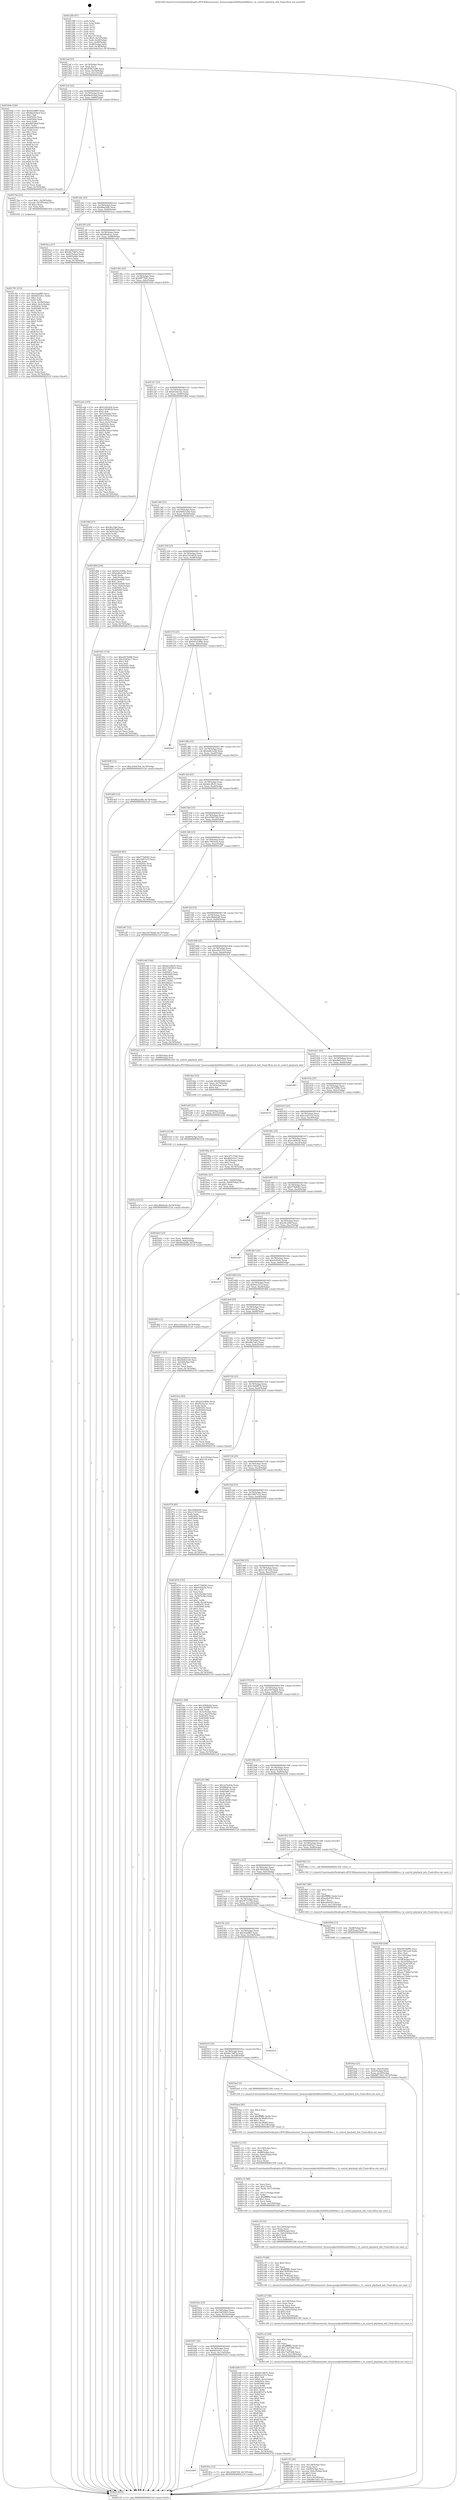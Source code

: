 digraph "0x401280" {
  label = "0x401280 (/mnt/c/Users/mathe/Desktop/tcc/POCII/binaries/extr_linuxsoundpcilx6464eslx6464es.c_lx_control_playback_info_Final-ollvm.out::main(0))"
  labelloc = "t"
  node[shape=record]

  Entry [label="",width=0.3,height=0.3,shape=circle,fillcolor=black,style=filled]
  "0x4012af" [label="{
     0x4012af [23]\l
     | [instrs]\l
     &nbsp;&nbsp;0x4012af \<+3\>: mov -0x74(%rbp),%eax\l
     &nbsp;&nbsp;0x4012b2 \<+2\>: mov %eax,%ecx\l
     &nbsp;&nbsp;0x4012b4 \<+6\>: sub $0x85827a80,%ecx\l
     &nbsp;&nbsp;0x4012ba \<+3\>: mov %eax,-0x78(%rbp)\l
     &nbsp;&nbsp;0x4012bd \<+3\>: mov %ecx,-0x7c(%rbp)\l
     &nbsp;&nbsp;0x4012c0 \<+6\>: je 00000000004016da \<main+0x45a\>\l
  }"]
  "0x4016da" [label="{
     0x4016da [144]\l
     | [instrs]\l
     &nbsp;&nbsp;0x4016da \<+5\>: mov $0x42a0fff3,%eax\l
     &nbsp;&nbsp;0x4016df \<+5\>: mov $0x8be416ed,%ecx\l
     &nbsp;&nbsp;0x4016e4 \<+2\>: mov $0x1,%dl\l
     &nbsp;&nbsp;0x4016e6 \<+7\>: mov 0x40505c,%esi\l
     &nbsp;&nbsp;0x4016ed \<+7\>: mov 0x405060,%edi\l
     &nbsp;&nbsp;0x4016f4 \<+3\>: mov %esi,%r8d\l
     &nbsp;&nbsp;0x4016f7 \<+7\>: sub $0xdd01fdef,%r8d\l
     &nbsp;&nbsp;0x4016fe \<+4\>: sub $0x1,%r8d\l
     &nbsp;&nbsp;0x401702 \<+7\>: add $0xdd01fdef,%r8d\l
     &nbsp;&nbsp;0x401709 \<+4\>: imul %r8d,%esi\l
     &nbsp;&nbsp;0x40170d \<+3\>: and $0x1,%esi\l
     &nbsp;&nbsp;0x401710 \<+3\>: cmp $0x0,%esi\l
     &nbsp;&nbsp;0x401713 \<+4\>: sete %r9b\l
     &nbsp;&nbsp;0x401717 \<+3\>: cmp $0xa,%edi\l
     &nbsp;&nbsp;0x40171a \<+4\>: setl %r10b\l
     &nbsp;&nbsp;0x40171e \<+3\>: mov %r9b,%r11b\l
     &nbsp;&nbsp;0x401721 \<+4\>: xor $0xff,%r11b\l
     &nbsp;&nbsp;0x401725 \<+3\>: mov %r10b,%bl\l
     &nbsp;&nbsp;0x401728 \<+3\>: xor $0xff,%bl\l
     &nbsp;&nbsp;0x40172b \<+3\>: xor $0x0,%dl\l
     &nbsp;&nbsp;0x40172e \<+3\>: mov %r11b,%r14b\l
     &nbsp;&nbsp;0x401731 \<+4\>: and $0x0,%r14b\l
     &nbsp;&nbsp;0x401735 \<+3\>: and %dl,%r9b\l
     &nbsp;&nbsp;0x401738 \<+3\>: mov %bl,%r15b\l
     &nbsp;&nbsp;0x40173b \<+4\>: and $0x0,%r15b\l
     &nbsp;&nbsp;0x40173f \<+3\>: and %dl,%r10b\l
     &nbsp;&nbsp;0x401742 \<+3\>: or %r9b,%r14b\l
     &nbsp;&nbsp;0x401745 \<+3\>: or %r10b,%r15b\l
     &nbsp;&nbsp;0x401748 \<+3\>: xor %r15b,%r14b\l
     &nbsp;&nbsp;0x40174b \<+3\>: or %bl,%r11b\l
     &nbsp;&nbsp;0x40174e \<+4\>: xor $0xff,%r11b\l
     &nbsp;&nbsp;0x401752 \<+3\>: or $0x0,%dl\l
     &nbsp;&nbsp;0x401755 \<+3\>: and %dl,%r11b\l
     &nbsp;&nbsp;0x401758 \<+3\>: or %r11b,%r14b\l
     &nbsp;&nbsp;0x40175b \<+4\>: test $0x1,%r14b\l
     &nbsp;&nbsp;0x40175f \<+3\>: cmovne %ecx,%eax\l
     &nbsp;&nbsp;0x401762 \<+3\>: mov %eax,-0x74(%rbp)\l
     &nbsp;&nbsp;0x401765 \<+5\>: jmp 0000000000402120 \<main+0xea0\>\l
  }"]
  "0x4012c6" [label="{
     0x4012c6 [22]\l
     | [instrs]\l
     &nbsp;&nbsp;0x4012c6 \<+5\>: jmp 00000000004012cb \<main+0x4b\>\l
     &nbsp;&nbsp;0x4012cb \<+3\>: mov -0x78(%rbp),%eax\l
     &nbsp;&nbsp;0x4012ce \<+5\>: sub $0x8be416ed,%eax\l
     &nbsp;&nbsp;0x4012d3 \<+3\>: mov %eax,-0x80(%rbp)\l
     &nbsp;&nbsp;0x4012d6 \<+6\>: je 000000000040176a \<main+0x4ea\>\l
  }"]
  Exit [label="",width=0.3,height=0.3,shape=circle,fillcolor=black,style=filled,peripheries=2]
  "0x40176a" [label="{
     0x40176a [23]\l
     | [instrs]\l
     &nbsp;&nbsp;0x40176a \<+7\>: movl $0x1,-0x50(%rbp)\l
     &nbsp;&nbsp;0x401771 \<+4\>: movslq -0x50(%rbp),%rax\l
     &nbsp;&nbsp;0x401775 \<+4\>: shl $0x2,%rax\l
     &nbsp;&nbsp;0x401779 \<+3\>: mov %rax,%rdi\l
     &nbsp;&nbsp;0x40177c \<+5\>: call 0000000000401050 \<malloc@plt\>\l
     | [calls]\l
     &nbsp;&nbsp;0x401050 \{1\} (unknown)\l
  }"]
  "0x4012dc" [label="{
     0x4012dc [25]\l
     | [instrs]\l
     &nbsp;&nbsp;0x4012dc \<+5\>: jmp 00000000004012e1 \<main+0x61\>\l
     &nbsp;&nbsp;0x4012e1 \<+3\>: mov -0x78(%rbp),%eax\l
     &nbsp;&nbsp;0x4012e4 \<+5\>: sub $0x8faa24fb,%eax\l
     &nbsp;&nbsp;0x4012e9 \<+6\>: mov %eax,-0x84(%rbp)\l
     &nbsp;&nbsp;0x4012ef \<+6\>: je 0000000000401bca \<main+0x94a\>\l
  }"]
  "0x401e1d" [label="{
     0x401e1d [12]\l
     | [instrs]\l
     &nbsp;&nbsp;0x401e1d \<+7\>: movl $0xc8b6dea8,-0x74(%rbp)\l
     &nbsp;&nbsp;0x401e24 \<+5\>: jmp 0000000000402120 \<main+0xea0\>\l
  }"]
  "0x401bca" [label="{
     0x401bca [27]\l
     | [instrs]\l
     &nbsp;&nbsp;0x401bca \<+5\>: mov $0xca6a5319,%eax\l
     &nbsp;&nbsp;0x401bcf \<+5\>: mov $0x46c7d87a,%ecx\l
     &nbsp;&nbsp;0x401bd4 \<+3\>: mov -0x6c(%rbp),%edx\l
     &nbsp;&nbsp;0x401bd7 \<+3\>: cmp -0x60(%rbp),%edx\l
     &nbsp;&nbsp;0x401bda \<+3\>: cmovl %ecx,%eax\l
     &nbsp;&nbsp;0x401bdd \<+3\>: mov %eax,-0x74(%rbp)\l
     &nbsp;&nbsp;0x401be0 \<+5\>: jmp 0000000000402120 \<main+0xea0\>\l
  }"]
  "0x4012f5" [label="{
     0x4012f5 [25]\l
     | [instrs]\l
     &nbsp;&nbsp;0x4012f5 \<+5\>: jmp 00000000004012fa \<main+0x7a\>\l
     &nbsp;&nbsp;0x4012fa \<+3\>: mov -0x78(%rbp),%eax\l
     &nbsp;&nbsp;0x4012fd \<+5\>: sub $0x8feafcac,%eax\l
     &nbsp;&nbsp;0x401302 \<+6\>: mov %eax,-0x88(%rbp)\l
     &nbsp;&nbsp;0x401308 \<+6\>: je 0000000000401aeb \<main+0x86b\>\l
  }"]
  "0x401e14" [label="{
     0x401e14 [9]\l
     | [instrs]\l
     &nbsp;&nbsp;0x401e14 \<+4\>: mov -0x68(%rbp),%rdi\l
     &nbsp;&nbsp;0x401e18 \<+5\>: call 0000000000401030 \<free@plt\>\l
     | [calls]\l
     &nbsp;&nbsp;0x401030 \{1\} (unknown)\l
  }"]
  "0x401aeb" [label="{
     0x401aeb [165]\l
     | [instrs]\l
     &nbsp;&nbsp;0x401aeb \<+5\>: mov $0x2cf2e42b,%eax\l
     &nbsp;&nbsp;0x401af0 \<+5\>: mov $0xa7d10618,%ecx\l
     &nbsp;&nbsp;0x401af5 \<+2\>: mov $0x1,%dl\l
     &nbsp;&nbsp;0x401af7 \<+3\>: mov -0x5c(%rbp),%esi\l
     &nbsp;&nbsp;0x401afa \<+6\>: add $0x23054219,%esi\l
     &nbsp;&nbsp;0x401b00 \<+3\>: add $0x1,%esi\l
     &nbsp;&nbsp;0x401b03 \<+6\>: sub $0x23054219,%esi\l
     &nbsp;&nbsp;0x401b09 \<+3\>: mov %esi,-0x5c(%rbp)\l
     &nbsp;&nbsp;0x401b0c \<+7\>: mov 0x40505c,%esi\l
     &nbsp;&nbsp;0x401b13 \<+7\>: mov 0x405060,%edi\l
     &nbsp;&nbsp;0x401b1a \<+3\>: mov %esi,%r8d\l
     &nbsp;&nbsp;0x401b1d \<+7\>: add $0xf9a7dece,%r8d\l
     &nbsp;&nbsp;0x401b24 \<+4\>: sub $0x1,%r8d\l
     &nbsp;&nbsp;0x401b28 \<+7\>: sub $0xf9a7dece,%r8d\l
     &nbsp;&nbsp;0x401b2f \<+4\>: imul %r8d,%esi\l
     &nbsp;&nbsp;0x401b33 \<+3\>: and $0x1,%esi\l
     &nbsp;&nbsp;0x401b36 \<+3\>: cmp $0x0,%esi\l
     &nbsp;&nbsp;0x401b39 \<+4\>: sete %r9b\l
     &nbsp;&nbsp;0x401b3d \<+3\>: cmp $0xa,%edi\l
     &nbsp;&nbsp;0x401b40 \<+4\>: setl %r10b\l
     &nbsp;&nbsp;0x401b44 \<+3\>: mov %r9b,%r11b\l
     &nbsp;&nbsp;0x401b47 \<+4\>: xor $0xff,%r11b\l
     &nbsp;&nbsp;0x401b4b \<+3\>: mov %r10b,%bl\l
     &nbsp;&nbsp;0x401b4e \<+3\>: xor $0xff,%bl\l
     &nbsp;&nbsp;0x401b51 \<+3\>: xor $0x1,%dl\l
     &nbsp;&nbsp;0x401b54 \<+3\>: mov %r11b,%r14b\l
     &nbsp;&nbsp;0x401b57 \<+4\>: and $0xff,%r14b\l
     &nbsp;&nbsp;0x401b5b \<+3\>: and %dl,%r9b\l
     &nbsp;&nbsp;0x401b5e \<+3\>: mov %bl,%r15b\l
     &nbsp;&nbsp;0x401b61 \<+4\>: and $0xff,%r15b\l
     &nbsp;&nbsp;0x401b65 \<+3\>: and %dl,%r10b\l
     &nbsp;&nbsp;0x401b68 \<+3\>: or %r9b,%r14b\l
     &nbsp;&nbsp;0x401b6b \<+3\>: or %r10b,%r15b\l
     &nbsp;&nbsp;0x401b6e \<+3\>: xor %r15b,%r14b\l
     &nbsp;&nbsp;0x401b71 \<+3\>: or %bl,%r11b\l
     &nbsp;&nbsp;0x401b74 \<+4\>: xor $0xff,%r11b\l
     &nbsp;&nbsp;0x401b78 \<+3\>: or $0x1,%dl\l
     &nbsp;&nbsp;0x401b7b \<+3\>: and %dl,%r11b\l
     &nbsp;&nbsp;0x401b7e \<+3\>: or %r11b,%r14b\l
     &nbsp;&nbsp;0x401b81 \<+4\>: test $0x1,%r14b\l
     &nbsp;&nbsp;0x401b85 \<+3\>: cmovne %ecx,%eax\l
     &nbsp;&nbsp;0x401b88 \<+3\>: mov %eax,-0x74(%rbp)\l
     &nbsp;&nbsp;0x401b8b \<+5\>: jmp 0000000000402120 \<main+0xea0\>\l
  }"]
  "0x40130e" [label="{
     0x40130e [25]\l
     | [instrs]\l
     &nbsp;&nbsp;0x40130e \<+5\>: jmp 0000000000401313 \<main+0x93\>\l
     &nbsp;&nbsp;0x401313 \<+3\>: mov -0x78(%rbp),%eax\l
     &nbsp;&nbsp;0x401316 \<+5\>: sub $0x8ff77943,%eax\l
     &nbsp;&nbsp;0x40131b \<+6\>: mov %eax,-0x8c(%rbp)\l
     &nbsp;&nbsp;0x401321 \<+6\>: je 00000000004016bf \<main+0x43f\>\l
  }"]
  "0x401e05" [label="{
     0x401e05 [15]\l
     | [instrs]\l
     &nbsp;&nbsp;0x401e05 \<+4\>: mov -0x58(%rbp),%rdi\l
     &nbsp;&nbsp;0x401e09 \<+6\>: mov %eax,-0x12c(%rbp)\l
     &nbsp;&nbsp;0x401e0f \<+5\>: call 0000000000401030 \<free@plt\>\l
     | [calls]\l
     &nbsp;&nbsp;0x401030 \{1\} (unknown)\l
  }"]
  "0x4016bf" [label="{
     0x4016bf [27]\l
     | [instrs]\l
     &nbsp;&nbsp;0x4016bf \<+5\>: mov $0x26c2dbf,%eax\l
     &nbsp;&nbsp;0x4016c4 \<+5\>: mov $0x85827a80,%ecx\l
     &nbsp;&nbsp;0x4016c9 \<+3\>: mov -0x34(%rbp),%edx\l
     &nbsp;&nbsp;0x4016cc \<+3\>: cmp $0x0,%edx\l
     &nbsp;&nbsp;0x4016cf \<+3\>: cmove %ecx,%eax\l
     &nbsp;&nbsp;0x4016d2 \<+3\>: mov %eax,-0x74(%rbp)\l
     &nbsp;&nbsp;0x4016d5 \<+5\>: jmp 0000000000402120 \<main+0xea0\>\l
  }"]
  "0x401327" [label="{
     0x401327 [25]\l
     | [instrs]\l
     &nbsp;&nbsp;0x401327 \<+5\>: jmp 000000000040132c \<main+0xac\>\l
     &nbsp;&nbsp;0x40132c \<+3\>: mov -0x78(%rbp),%eax\l
     &nbsp;&nbsp;0x40132f \<+5\>: sub $0x92c6a52c,%eax\l
     &nbsp;&nbsp;0x401334 \<+6\>: mov %eax,-0x90(%rbp)\l
     &nbsp;&nbsp;0x40133a \<+6\>: je 0000000000401d6d \<main+0xaed\>\l
  }"]
  "0x401dee" [label="{
     0x401dee [23]\l
     | [instrs]\l
     &nbsp;&nbsp;0x401dee \<+10\>: movabs $0x4030b6,%rdi\l
     &nbsp;&nbsp;0x401df8 \<+3\>: mov %eax,-0x70(%rbp)\l
     &nbsp;&nbsp;0x401dfb \<+3\>: mov -0x70(%rbp),%esi\l
     &nbsp;&nbsp;0x401dfe \<+2\>: mov $0x0,%al\l
     &nbsp;&nbsp;0x401e00 \<+5\>: call 0000000000401040 \<printf@plt\>\l
     | [calls]\l
     &nbsp;&nbsp;0x401040 \{1\} (unknown)\l
  }"]
  "0x401d6d" [label="{
     0x401d6d [104]\l
     | [instrs]\l
     &nbsp;&nbsp;0x401d6d \<+5\>: mov $0xb41d394e,%eax\l
     &nbsp;&nbsp;0x401d72 \<+5\>: mov $0xba8e3ed4,%ecx\l
     &nbsp;&nbsp;0x401d77 \<+2\>: xor %edx,%edx\l
     &nbsp;&nbsp;0x401d79 \<+3\>: mov -0x6c(%rbp),%esi\l
     &nbsp;&nbsp;0x401d7c \<+6\>: sub $0x6f3ea9d9,%esi\l
     &nbsp;&nbsp;0x401d82 \<+3\>: add $0x1,%esi\l
     &nbsp;&nbsp;0x401d85 \<+6\>: add $0x6f3ea9d9,%esi\l
     &nbsp;&nbsp;0x401d8b \<+3\>: mov %esi,-0x6c(%rbp)\l
     &nbsp;&nbsp;0x401d8e \<+7\>: mov 0x40505c,%esi\l
     &nbsp;&nbsp;0x401d95 \<+7\>: mov 0x405060,%edi\l
     &nbsp;&nbsp;0x401d9c \<+3\>: sub $0x1,%edx\l
     &nbsp;&nbsp;0x401d9f \<+3\>: mov %esi,%r8d\l
     &nbsp;&nbsp;0x401da2 \<+3\>: add %edx,%r8d\l
     &nbsp;&nbsp;0x401da5 \<+4\>: imul %r8d,%esi\l
     &nbsp;&nbsp;0x401da9 \<+3\>: and $0x1,%esi\l
     &nbsp;&nbsp;0x401dac \<+3\>: cmp $0x0,%esi\l
     &nbsp;&nbsp;0x401daf \<+4\>: sete %r9b\l
     &nbsp;&nbsp;0x401db3 \<+3\>: cmp $0xa,%edi\l
     &nbsp;&nbsp;0x401db6 \<+4\>: setl %r10b\l
     &nbsp;&nbsp;0x401dba \<+3\>: mov %r9b,%r11b\l
     &nbsp;&nbsp;0x401dbd \<+3\>: and %r10b,%r11b\l
     &nbsp;&nbsp;0x401dc0 \<+3\>: xor %r10b,%r9b\l
     &nbsp;&nbsp;0x401dc3 \<+3\>: or %r9b,%r11b\l
     &nbsp;&nbsp;0x401dc6 \<+4\>: test $0x1,%r11b\l
     &nbsp;&nbsp;0x401dca \<+3\>: cmovne %ecx,%eax\l
     &nbsp;&nbsp;0x401dcd \<+3\>: mov %eax,-0x74(%rbp)\l
     &nbsp;&nbsp;0x401dd0 \<+5\>: jmp 0000000000402120 \<main+0xea0\>\l
  }"]
  "0x401340" [label="{
     0x401340 [25]\l
     | [instrs]\l
     &nbsp;&nbsp;0x401340 \<+5\>: jmp 0000000000401345 \<main+0xc5\>\l
     &nbsp;&nbsp;0x401345 \<+3\>: mov -0x78(%rbp),%eax\l
     &nbsp;&nbsp;0x401348 \<+5\>: sub $0x944b3c44,%eax\l
     &nbsp;&nbsp;0x40134d \<+6\>: mov %eax,-0x94(%rbp)\l
     &nbsp;&nbsp;0x401353 \<+6\>: je 000000000040192c \<main+0x6ac\>\l
  }"]
  "0x401cf3" [label="{
     0x401cf3 [39]\l
     | [instrs]\l
     &nbsp;&nbsp;0x401cf3 \<+6\>: mov -0x128(%rbp),%ecx\l
     &nbsp;&nbsp;0x401cf9 \<+3\>: imul %eax,%ecx\l
     &nbsp;&nbsp;0x401cfc \<+4\>: mov -0x68(%rbp),%rsi\l
     &nbsp;&nbsp;0x401d00 \<+4\>: movslq -0x6c(%rbp),%rdi\l
     &nbsp;&nbsp;0x401d04 \<+4\>: shl $0x5,%rdi\l
     &nbsp;&nbsp;0x401d08 \<+3\>: add %rdi,%rsi\l
     &nbsp;&nbsp;0x401d0b \<+3\>: mov %ecx,0x18(%rsi)\l
     &nbsp;&nbsp;0x401d0e \<+7\>: movl $0xd8e7a43,-0x74(%rbp)\l
     &nbsp;&nbsp;0x401d15 \<+5\>: jmp 0000000000402120 \<main+0xea0\>\l
  }"]
  "0x40192c" [label="{
     0x40192c [134]\l
     | [instrs]\l
     &nbsp;&nbsp;0x40192c \<+5\>: mov $0xe047b486,%eax\l
     &nbsp;&nbsp;0x401931 \<+5\>: mov $0x32df3ec7,%ecx\l
     &nbsp;&nbsp;0x401936 \<+2\>: mov $0x1,%dl\l
     &nbsp;&nbsp;0x401938 \<+2\>: xor %esi,%esi\l
     &nbsp;&nbsp;0x40193a \<+7\>: mov 0x40505c,%edi\l
     &nbsp;&nbsp;0x401941 \<+8\>: mov 0x405060,%r8d\l
     &nbsp;&nbsp;0x401949 \<+3\>: sub $0x1,%esi\l
     &nbsp;&nbsp;0x40194c \<+3\>: mov %edi,%r9d\l
     &nbsp;&nbsp;0x40194f \<+3\>: add %esi,%r9d\l
     &nbsp;&nbsp;0x401952 \<+4\>: imul %r9d,%edi\l
     &nbsp;&nbsp;0x401956 \<+3\>: and $0x1,%edi\l
     &nbsp;&nbsp;0x401959 \<+3\>: cmp $0x0,%edi\l
     &nbsp;&nbsp;0x40195c \<+4\>: sete %r10b\l
     &nbsp;&nbsp;0x401960 \<+4\>: cmp $0xa,%r8d\l
     &nbsp;&nbsp;0x401964 \<+4\>: setl %r11b\l
     &nbsp;&nbsp;0x401968 \<+3\>: mov %r10b,%bl\l
     &nbsp;&nbsp;0x40196b \<+3\>: xor $0xff,%bl\l
     &nbsp;&nbsp;0x40196e \<+3\>: mov %r11b,%r14b\l
     &nbsp;&nbsp;0x401971 \<+4\>: xor $0xff,%r14b\l
     &nbsp;&nbsp;0x401975 \<+3\>: xor $0x1,%dl\l
     &nbsp;&nbsp;0x401978 \<+3\>: mov %bl,%r15b\l
     &nbsp;&nbsp;0x40197b \<+4\>: and $0xff,%r15b\l
     &nbsp;&nbsp;0x40197f \<+3\>: and %dl,%r10b\l
     &nbsp;&nbsp;0x401982 \<+3\>: mov %r14b,%r12b\l
     &nbsp;&nbsp;0x401985 \<+4\>: and $0xff,%r12b\l
     &nbsp;&nbsp;0x401989 \<+3\>: and %dl,%r11b\l
     &nbsp;&nbsp;0x40198c \<+3\>: or %r10b,%r15b\l
     &nbsp;&nbsp;0x40198f \<+3\>: or %r11b,%r12b\l
     &nbsp;&nbsp;0x401992 \<+3\>: xor %r12b,%r15b\l
     &nbsp;&nbsp;0x401995 \<+3\>: or %r14b,%bl\l
     &nbsp;&nbsp;0x401998 \<+3\>: xor $0xff,%bl\l
     &nbsp;&nbsp;0x40199b \<+3\>: or $0x1,%dl\l
     &nbsp;&nbsp;0x40199e \<+2\>: and %dl,%bl\l
     &nbsp;&nbsp;0x4019a0 \<+3\>: or %bl,%r15b\l
     &nbsp;&nbsp;0x4019a3 \<+4\>: test $0x1,%r15b\l
     &nbsp;&nbsp;0x4019a7 \<+3\>: cmovne %ecx,%eax\l
     &nbsp;&nbsp;0x4019aa \<+3\>: mov %eax,-0x74(%rbp)\l
     &nbsp;&nbsp;0x4019ad \<+5\>: jmp 0000000000402120 \<main+0xea0\>\l
  }"]
  "0x401359" [label="{
     0x401359 [25]\l
     | [instrs]\l
     &nbsp;&nbsp;0x401359 \<+5\>: jmp 000000000040135e \<main+0xde\>\l
     &nbsp;&nbsp;0x40135e \<+3\>: mov -0x78(%rbp),%eax\l
     &nbsp;&nbsp;0x401361 \<+5\>: sub $0xa7d10618,%eax\l
     &nbsp;&nbsp;0x401366 \<+6\>: mov %eax,-0x98(%rbp)\l
     &nbsp;&nbsp;0x40136c \<+6\>: je 0000000000401b90 \<main+0x910\>\l
  }"]
  "0x401ccb" [label="{
     0x401ccb [40]\l
     | [instrs]\l
     &nbsp;&nbsp;0x401ccb \<+5\>: mov $0x2,%ecx\l
     &nbsp;&nbsp;0x401cd0 \<+1\>: cltd\l
     &nbsp;&nbsp;0x401cd1 \<+2\>: idiv %ecx\l
     &nbsp;&nbsp;0x401cd3 \<+6\>: imul $0xfffffffe,%edx,%ecx\l
     &nbsp;&nbsp;0x401cd9 \<+6\>: add $0x73ef7d08,%ecx\l
     &nbsp;&nbsp;0x401cdf \<+3\>: add $0x1,%ecx\l
     &nbsp;&nbsp;0x401ce2 \<+6\>: sub $0x73ef7d08,%ecx\l
     &nbsp;&nbsp;0x401ce8 \<+6\>: mov %ecx,-0x128(%rbp)\l
     &nbsp;&nbsp;0x401cee \<+5\>: call 0000000000401160 \<next_i\>\l
     | [calls]\l
     &nbsp;&nbsp;0x401160 \{1\} (/mnt/c/Users/mathe/Desktop/tcc/POCII/binaries/extr_linuxsoundpcilx6464eslx6464es.c_lx_control_playback_info_Final-ollvm.out::next_i)\l
  }"]
  "0x401b90" [label="{
     0x401b90 [12]\l
     | [instrs]\l
     &nbsp;&nbsp;0x401b90 \<+7\>: movl $0xc6564764,-0x74(%rbp)\l
     &nbsp;&nbsp;0x401b97 \<+5\>: jmp 0000000000402120 \<main+0xea0\>\l
  }"]
  "0x401372" [label="{
     0x401372 [25]\l
     | [instrs]\l
     &nbsp;&nbsp;0x401372 \<+5\>: jmp 0000000000401377 \<main+0xf7\>\l
     &nbsp;&nbsp;0x401377 \<+3\>: mov -0x78(%rbp),%eax\l
     &nbsp;&nbsp;0x40137a \<+5\>: sub $0xb41d394e,%eax\l
     &nbsp;&nbsp;0x40137f \<+6\>: mov %eax,-0x9c(%rbp)\l
     &nbsp;&nbsp;0x401385 \<+6\>: je 00000000004020e7 \<main+0xe67\>\l
  }"]
  "0x401ca7" [label="{
     0x401ca7 [36]\l
     | [instrs]\l
     &nbsp;&nbsp;0x401ca7 \<+6\>: mov -0x124(%rbp),%ecx\l
     &nbsp;&nbsp;0x401cad \<+3\>: imul %eax,%ecx\l
     &nbsp;&nbsp;0x401cb0 \<+3\>: movslq %ecx,%rsi\l
     &nbsp;&nbsp;0x401cb3 \<+4\>: mov -0x68(%rbp),%rdi\l
     &nbsp;&nbsp;0x401cb7 \<+4\>: movslq -0x6c(%rbp),%r9\l
     &nbsp;&nbsp;0x401cbb \<+4\>: shl $0x5,%r9\l
     &nbsp;&nbsp;0x401cbf \<+3\>: add %r9,%rdi\l
     &nbsp;&nbsp;0x401cc2 \<+4\>: mov %rsi,0x10(%rdi)\l
     &nbsp;&nbsp;0x401cc6 \<+5\>: call 0000000000401160 \<next_i\>\l
     | [calls]\l
     &nbsp;&nbsp;0x401160 \{1\} (/mnt/c/Users/mathe/Desktop/tcc/POCII/binaries/extr_linuxsoundpcilx6464eslx6464es.c_lx_control_playback_info_Final-ollvm.out::next_i)\l
  }"]
  "0x4020e7" [label="{
     0x4020e7\l
  }", style=dashed]
  "0x40138b" [label="{
     0x40138b [25]\l
     | [instrs]\l
     &nbsp;&nbsp;0x40138b \<+5\>: jmp 0000000000401390 \<main+0x110\>\l
     &nbsp;&nbsp;0x401390 \<+3\>: mov -0x78(%rbp),%eax\l
     &nbsp;&nbsp;0x401393 \<+5\>: sub $0xba8e3ed4,%eax\l
     &nbsp;&nbsp;0x401398 \<+6\>: mov %eax,-0xa0(%rbp)\l
     &nbsp;&nbsp;0x40139e \<+6\>: je 0000000000401dd5 \<main+0xb55\>\l
  }"]
  "0x401c7f" [label="{
     0x401c7f [40]\l
     | [instrs]\l
     &nbsp;&nbsp;0x401c7f \<+5\>: mov $0x2,%ecx\l
     &nbsp;&nbsp;0x401c84 \<+1\>: cltd\l
     &nbsp;&nbsp;0x401c85 \<+2\>: idiv %ecx\l
     &nbsp;&nbsp;0x401c87 \<+6\>: imul $0xfffffffe,%edx,%ecx\l
     &nbsp;&nbsp;0x401c8d \<+6\>: add $0x79cf02dd,%ecx\l
     &nbsp;&nbsp;0x401c93 \<+3\>: add $0x1,%ecx\l
     &nbsp;&nbsp;0x401c96 \<+6\>: sub $0x79cf02dd,%ecx\l
     &nbsp;&nbsp;0x401c9c \<+6\>: mov %ecx,-0x124(%rbp)\l
     &nbsp;&nbsp;0x401ca2 \<+5\>: call 0000000000401160 \<next_i\>\l
     | [calls]\l
     &nbsp;&nbsp;0x401160 \{1\} (/mnt/c/Users/mathe/Desktop/tcc/POCII/binaries/extr_linuxsoundpcilx6464eslx6464es.c_lx_control_playback_info_Final-ollvm.out::next_i)\l
  }"]
  "0x401dd5" [label="{
     0x401dd5 [12]\l
     | [instrs]\l
     &nbsp;&nbsp;0x401dd5 \<+7\>: movl $0x8faa24fb,-0x74(%rbp)\l
     &nbsp;&nbsp;0x401ddc \<+5\>: jmp 0000000000402120 \<main+0xea0\>\l
  }"]
  "0x4013a4" [label="{
     0x4013a4 [25]\l
     | [instrs]\l
     &nbsp;&nbsp;0x4013a4 \<+5\>: jmp 00000000004013a9 \<main+0x129\>\l
     &nbsp;&nbsp;0x4013a9 \<+3\>: mov -0x78(%rbp),%eax\l
     &nbsp;&nbsp;0x4013ac \<+5\>: sub $0xbb12fb35,%eax\l
     &nbsp;&nbsp;0x4013b1 \<+6\>: mov %eax,-0xa4(%rbp)\l
     &nbsp;&nbsp;0x4013b7 \<+6\>: je 0000000000402106 \<main+0xe86\>\l
  }"]
  "0x401c5f" [label="{
     0x401c5f [32]\l
     | [instrs]\l
     &nbsp;&nbsp;0x401c5f \<+6\>: mov -0x120(%rbp),%ecx\l
     &nbsp;&nbsp;0x401c65 \<+3\>: imul %eax,%ecx\l
     &nbsp;&nbsp;0x401c68 \<+4\>: mov -0x68(%rbp),%rsi\l
     &nbsp;&nbsp;0x401c6c \<+4\>: movslq -0x6c(%rbp),%rdi\l
     &nbsp;&nbsp;0x401c70 \<+4\>: shl $0x5,%rdi\l
     &nbsp;&nbsp;0x401c74 \<+3\>: add %rdi,%rsi\l
     &nbsp;&nbsp;0x401c77 \<+3\>: mov %ecx,0x8(%rsi)\l
     &nbsp;&nbsp;0x401c7a \<+5\>: call 0000000000401160 \<next_i\>\l
     | [calls]\l
     &nbsp;&nbsp;0x401160 \{1\} (/mnt/c/Users/mathe/Desktop/tcc/POCII/binaries/extr_linuxsoundpcilx6464eslx6464es.c_lx_control_playback_info_Final-ollvm.out::next_i)\l
  }"]
  "0x402106" [label="{
     0x402106\l
  }", style=dashed]
  "0x4013bd" [label="{
     0x4013bd [25]\l
     | [instrs]\l
     &nbsp;&nbsp;0x4013bd \<+5\>: jmp 00000000004013c2 \<main+0x142\>\l
     &nbsp;&nbsp;0x4013c2 \<+3\>: mov -0x78(%rbp),%eax\l
     &nbsp;&nbsp;0x4013c5 \<+5\>: sub $0xc6564764,%eax\l
     &nbsp;&nbsp;0x4013ca \<+6\>: mov %eax,-0xa8(%rbp)\l
     &nbsp;&nbsp;0x4013d0 \<+6\>: je 0000000000401826 \<main+0x5a6\>\l
  }"]
  "0x401c31" [label="{
     0x401c31 [46]\l
     | [instrs]\l
     &nbsp;&nbsp;0x401c31 \<+2\>: xor %ecx,%ecx\l
     &nbsp;&nbsp;0x401c33 \<+5\>: mov $0x2,%edx\l
     &nbsp;&nbsp;0x401c38 \<+6\>: mov %edx,-0x11c(%rbp)\l
     &nbsp;&nbsp;0x401c3e \<+1\>: cltd\l
     &nbsp;&nbsp;0x401c3f \<+7\>: mov -0x11c(%rbp),%r8d\l
     &nbsp;&nbsp;0x401c46 \<+3\>: idiv %r8d\l
     &nbsp;&nbsp;0x401c49 \<+6\>: imul $0xfffffffe,%edx,%edx\l
     &nbsp;&nbsp;0x401c4f \<+3\>: sub $0x1,%ecx\l
     &nbsp;&nbsp;0x401c52 \<+2\>: sub %ecx,%edx\l
     &nbsp;&nbsp;0x401c54 \<+6\>: mov %edx,-0x120(%rbp)\l
     &nbsp;&nbsp;0x401c5a \<+5\>: call 0000000000401160 \<next_i\>\l
     | [calls]\l
     &nbsp;&nbsp;0x401160 \{1\} (/mnt/c/Users/mathe/Desktop/tcc/POCII/binaries/extr_linuxsoundpcilx6464eslx6464es.c_lx_control_playback_info_Final-ollvm.out::next_i)\l
  }"]
  "0x401826" [label="{
     0x401826 [83]\l
     | [instrs]\l
     &nbsp;&nbsp;0x401826 \<+5\>: mov $0xf77b8092,%eax\l
     &nbsp;&nbsp;0x40182b \<+5\>: mov $0x1f467c55,%ecx\l
     &nbsp;&nbsp;0x401830 \<+2\>: xor %edx,%edx\l
     &nbsp;&nbsp;0x401832 \<+7\>: mov 0x40505c,%esi\l
     &nbsp;&nbsp;0x401839 \<+7\>: mov 0x405060,%edi\l
     &nbsp;&nbsp;0x401840 \<+3\>: sub $0x1,%edx\l
     &nbsp;&nbsp;0x401843 \<+3\>: mov %esi,%r8d\l
     &nbsp;&nbsp;0x401846 \<+3\>: add %edx,%r8d\l
     &nbsp;&nbsp;0x401849 \<+4\>: imul %r8d,%esi\l
     &nbsp;&nbsp;0x40184d \<+3\>: and $0x1,%esi\l
     &nbsp;&nbsp;0x401850 \<+3\>: cmp $0x0,%esi\l
     &nbsp;&nbsp;0x401853 \<+4\>: sete %r9b\l
     &nbsp;&nbsp;0x401857 \<+3\>: cmp $0xa,%edi\l
     &nbsp;&nbsp;0x40185a \<+4\>: setl %r10b\l
     &nbsp;&nbsp;0x40185e \<+3\>: mov %r9b,%r11b\l
     &nbsp;&nbsp;0x401861 \<+3\>: and %r10b,%r11b\l
     &nbsp;&nbsp;0x401864 \<+3\>: xor %r10b,%r9b\l
     &nbsp;&nbsp;0x401867 \<+3\>: or %r9b,%r11b\l
     &nbsp;&nbsp;0x40186a \<+4\>: test $0x1,%r11b\l
     &nbsp;&nbsp;0x40186e \<+3\>: cmovne %ecx,%eax\l
     &nbsp;&nbsp;0x401871 \<+3\>: mov %eax,-0x74(%rbp)\l
     &nbsp;&nbsp;0x401874 \<+5\>: jmp 0000000000402120 \<main+0xea0\>\l
  }"]
  "0x4013d6" [label="{
     0x4013d6 [25]\l
     | [instrs]\l
     &nbsp;&nbsp;0x4013d6 \<+5\>: jmp 00000000004013db \<main+0x15b\>\l
     &nbsp;&nbsp;0x4013db \<+3\>: mov -0x78(%rbp),%eax\l
     &nbsp;&nbsp;0x4013de \<+5\>: sub $0xc7843ce4,%eax\l
     &nbsp;&nbsp;0x4013e3 \<+6\>: mov %eax,-0xac(%rbp)\l
     &nbsp;&nbsp;0x4013e9 \<+6\>: je 0000000000401a87 \<main+0x807\>\l
  }"]
  "0x401c12" [label="{
     0x401c12 [31]\l
     | [instrs]\l
     &nbsp;&nbsp;0x401c12 \<+6\>: mov -0x118(%rbp),%ecx\l
     &nbsp;&nbsp;0x401c18 \<+3\>: imul %eax,%ecx\l
     &nbsp;&nbsp;0x401c1b \<+4\>: mov -0x68(%rbp),%rsi\l
     &nbsp;&nbsp;0x401c1f \<+4\>: movslq -0x6c(%rbp),%rdi\l
     &nbsp;&nbsp;0x401c23 \<+4\>: shl $0x5,%rdi\l
     &nbsp;&nbsp;0x401c27 \<+3\>: add %rdi,%rsi\l
     &nbsp;&nbsp;0x401c2a \<+2\>: mov %ecx,(%rsi)\l
     &nbsp;&nbsp;0x401c2c \<+5\>: call 0000000000401160 \<next_i\>\l
     | [calls]\l
     &nbsp;&nbsp;0x401160 \{1\} (/mnt/c/Users/mathe/Desktop/tcc/POCII/binaries/extr_linuxsoundpcilx6464eslx6464es.c_lx_control_playback_info_Final-ollvm.out::next_i)\l
  }"]
  "0x401a87" [label="{
     0x401a87 [12]\l
     | [instrs]\l
     &nbsp;&nbsp;0x401a87 \<+7\>: movl $0x2507beb8,-0x74(%rbp)\l
     &nbsp;&nbsp;0x401a8e \<+5\>: jmp 0000000000402120 \<main+0xea0\>\l
  }"]
  "0x4013ef" [label="{
     0x4013ef [25]\l
     | [instrs]\l
     &nbsp;&nbsp;0x4013ef \<+5\>: jmp 00000000004013f4 \<main+0x174\>\l
     &nbsp;&nbsp;0x4013f4 \<+3\>: mov -0x78(%rbp),%eax\l
     &nbsp;&nbsp;0x4013f7 \<+5\>: sub $0xc8b6dea8,%eax\l
     &nbsp;&nbsp;0x4013fc \<+6\>: mov %eax,-0xb0(%rbp)\l
     &nbsp;&nbsp;0x401402 \<+6\>: je 0000000000401e46 \<main+0xbc6\>\l
  }"]
  "0x401bea" [label="{
     0x401bea [40]\l
     | [instrs]\l
     &nbsp;&nbsp;0x401bea \<+5\>: mov $0x2,%ecx\l
     &nbsp;&nbsp;0x401bef \<+1\>: cltd\l
     &nbsp;&nbsp;0x401bf0 \<+2\>: idiv %ecx\l
     &nbsp;&nbsp;0x401bf2 \<+6\>: imul $0xfffffffe,%edx,%ecx\l
     &nbsp;&nbsp;0x401bf8 \<+6\>: add $0xc4a38a80,%ecx\l
     &nbsp;&nbsp;0x401bfe \<+3\>: add $0x1,%ecx\l
     &nbsp;&nbsp;0x401c01 \<+6\>: sub $0xc4a38a80,%ecx\l
     &nbsp;&nbsp;0x401c07 \<+6\>: mov %ecx,-0x118(%rbp)\l
     &nbsp;&nbsp;0x401c0d \<+5\>: call 0000000000401160 \<next_i\>\l
     | [calls]\l
     &nbsp;&nbsp;0x401160 \{1\} (/mnt/c/Users/mathe/Desktop/tcc/POCII/binaries/extr_linuxsoundpcilx6464eslx6464es.c_lx_control_playback_info_Final-ollvm.out::next_i)\l
  }"]
  "0x401e46" [label="{
     0x401e46 [144]\l
     | [instrs]\l
     &nbsp;&nbsp;0x401e46 \<+5\>: mov $0xbb12fb35,%eax\l
     &nbsp;&nbsp;0x401e4b \<+5\>: mov $0x53455823,%ecx\l
     &nbsp;&nbsp;0x401e50 \<+2\>: mov $0x1,%dl\l
     &nbsp;&nbsp;0x401e52 \<+7\>: mov 0x40505c,%esi\l
     &nbsp;&nbsp;0x401e59 \<+7\>: mov 0x405060,%edi\l
     &nbsp;&nbsp;0x401e60 \<+3\>: mov %esi,%r8d\l
     &nbsp;&nbsp;0x401e63 \<+7\>: sub $0x2b6ae17d,%r8d\l
     &nbsp;&nbsp;0x401e6a \<+4\>: sub $0x1,%r8d\l
     &nbsp;&nbsp;0x401e6e \<+7\>: add $0x2b6ae17d,%r8d\l
     &nbsp;&nbsp;0x401e75 \<+4\>: imul %r8d,%esi\l
     &nbsp;&nbsp;0x401e79 \<+3\>: and $0x1,%esi\l
     &nbsp;&nbsp;0x401e7c \<+3\>: cmp $0x0,%esi\l
     &nbsp;&nbsp;0x401e7f \<+4\>: sete %r9b\l
     &nbsp;&nbsp;0x401e83 \<+3\>: cmp $0xa,%edi\l
     &nbsp;&nbsp;0x401e86 \<+4\>: setl %r10b\l
     &nbsp;&nbsp;0x401e8a \<+3\>: mov %r9b,%r11b\l
     &nbsp;&nbsp;0x401e8d \<+4\>: xor $0xff,%r11b\l
     &nbsp;&nbsp;0x401e91 \<+3\>: mov %r10b,%bl\l
     &nbsp;&nbsp;0x401e94 \<+3\>: xor $0xff,%bl\l
     &nbsp;&nbsp;0x401e97 \<+3\>: xor $0x0,%dl\l
     &nbsp;&nbsp;0x401e9a \<+3\>: mov %r11b,%r14b\l
     &nbsp;&nbsp;0x401e9d \<+4\>: and $0x0,%r14b\l
     &nbsp;&nbsp;0x401ea1 \<+3\>: and %dl,%r9b\l
     &nbsp;&nbsp;0x401ea4 \<+3\>: mov %bl,%r15b\l
     &nbsp;&nbsp;0x401ea7 \<+4\>: and $0x0,%r15b\l
     &nbsp;&nbsp;0x401eab \<+3\>: and %dl,%r10b\l
     &nbsp;&nbsp;0x401eae \<+3\>: or %r9b,%r14b\l
     &nbsp;&nbsp;0x401eb1 \<+3\>: or %r10b,%r15b\l
     &nbsp;&nbsp;0x401eb4 \<+3\>: xor %r15b,%r14b\l
     &nbsp;&nbsp;0x401eb7 \<+3\>: or %bl,%r11b\l
     &nbsp;&nbsp;0x401eba \<+4\>: xor $0xff,%r11b\l
     &nbsp;&nbsp;0x401ebe \<+3\>: or $0x0,%dl\l
     &nbsp;&nbsp;0x401ec1 \<+3\>: and %dl,%r11b\l
     &nbsp;&nbsp;0x401ec4 \<+3\>: or %r11b,%r14b\l
     &nbsp;&nbsp;0x401ec7 \<+4\>: test $0x1,%r14b\l
     &nbsp;&nbsp;0x401ecb \<+3\>: cmovne %ecx,%eax\l
     &nbsp;&nbsp;0x401ece \<+3\>: mov %eax,-0x74(%rbp)\l
     &nbsp;&nbsp;0x401ed1 \<+5\>: jmp 0000000000402120 \<main+0xea0\>\l
  }"]
  "0x401408" [label="{
     0x401408 [25]\l
     | [instrs]\l
     &nbsp;&nbsp;0x401408 \<+5\>: jmp 000000000040140d \<main+0x18d\>\l
     &nbsp;&nbsp;0x40140d \<+3\>: mov -0x78(%rbp),%eax\l
     &nbsp;&nbsp;0x401410 \<+5\>: sub $0xca6a5319,%eax\l
     &nbsp;&nbsp;0x401415 \<+6\>: mov %eax,-0xb4(%rbp)\l
     &nbsp;&nbsp;0x40141b \<+6\>: je 0000000000401de1 \<main+0xb61\>\l
  }"]
  "0x401bb3" [label="{
     0x401bb3 [23]\l
     | [instrs]\l
     &nbsp;&nbsp;0x401bb3 \<+4\>: mov %rax,-0x68(%rbp)\l
     &nbsp;&nbsp;0x401bb7 \<+7\>: movl $0x0,-0x6c(%rbp)\l
     &nbsp;&nbsp;0x401bbe \<+7\>: movl $0x8faa24fb,-0x74(%rbp)\l
     &nbsp;&nbsp;0x401bc5 \<+5\>: jmp 0000000000402120 \<main+0xea0\>\l
  }"]
  "0x401de1" [label="{
     0x401de1 [13]\l
     | [instrs]\l
     &nbsp;&nbsp;0x401de1 \<+4\>: mov -0x58(%rbp),%rdi\l
     &nbsp;&nbsp;0x401de5 \<+4\>: mov -0x68(%rbp),%rsi\l
     &nbsp;&nbsp;0x401de9 \<+5\>: call 0000000000401240 \<lx_control_playback_info\>\l
     | [calls]\l
     &nbsp;&nbsp;0x401240 \{1\} (/mnt/c/Users/mathe/Desktop/tcc/POCII/binaries/extr_linuxsoundpcilx6464eslx6464es.c_lx_control_playback_info_Final-ollvm.out::lx_control_playback_info)\l
  }"]
  "0x401421" [label="{
     0x401421 [25]\l
     | [instrs]\l
     &nbsp;&nbsp;0x401421 \<+5\>: jmp 0000000000401426 \<main+0x1a6\>\l
     &nbsp;&nbsp;0x401426 \<+3\>: mov -0x78(%rbp),%eax\l
     &nbsp;&nbsp;0x401429 \<+5\>: sub $0xd6d1e557,%eax\l
     &nbsp;&nbsp;0x40142e \<+6\>: mov %eax,-0xb8(%rbp)\l
     &nbsp;&nbsp;0x401434 \<+6\>: je 0000000000401685 \<main+0x405\>\l
  }"]
  "0x4019df" [label="{
     0x4019df [168]\l
     | [instrs]\l
     &nbsp;&nbsp;0x4019df \<+5\>: mov $0xe047b486,%ecx\l
     &nbsp;&nbsp;0x4019e4 \<+5\>: mov $0xc7843ce4,%edx\l
     &nbsp;&nbsp;0x4019e9 \<+3\>: mov $0x1,%sil\l
     &nbsp;&nbsp;0x4019ec \<+6\>: mov -0x114(%rbp),%edi\l
     &nbsp;&nbsp;0x4019f2 \<+3\>: imul %eax,%edi\l
     &nbsp;&nbsp;0x4019f5 \<+4\>: mov -0x58(%rbp),%r8\l
     &nbsp;&nbsp;0x4019f9 \<+4\>: movslq -0x5c(%rbp),%r9\l
     &nbsp;&nbsp;0x4019fd \<+4\>: mov %edi,(%r8,%r9,4)\l
     &nbsp;&nbsp;0x401a01 \<+7\>: mov 0x40505c,%eax\l
     &nbsp;&nbsp;0x401a08 \<+7\>: mov 0x405060,%edi\l
     &nbsp;&nbsp;0x401a0f \<+3\>: mov %eax,%r10d\l
     &nbsp;&nbsp;0x401a12 \<+7\>: sub $0xeac73b9d,%r10d\l
     &nbsp;&nbsp;0x401a19 \<+4\>: sub $0x1,%r10d\l
     &nbsp;&nbsp;0x401a1d \<+7\>: add $0xeac73b9d,%r10d\l
     &nbsp;&nbsp;0x401a24 \<+4\>: imul %r10d,%eax\l
     &nbsp;&nbsp;0x401a28 \<+3\>: and $0x1,%eax\l
     &nbsp;&nbsp;0x401a2b \<+3\>: cmp $0x0,%eax\l
     &nbsp;&nbsp;0x401a2e \<+4\>: sete %r11b\l
     &nbsp;&nbsp;0x401a32 \<+3\>: cmp $0xa,%edi\l
     &nbsp;&nbsp;0x401a35 \<+3\>: setl %bl\l
     &nbsp;&nbsp;0x401a38 \<+3\>: mov %r11b,%r14b\l
     &nbsp;&nbsp;0x401a3b \<+4\>: xor $0xff,%r14b\l
     &nbsp;&nbsp;0x401a3f \<+3\>: mov %bl,%r15b\l
     &nbsp;&nbsp;0x401a42 \<+4\>: xor $0xff,%r15b\l
     &nbsp;&nbsp;0x401a46 \<+4\>: xor $0x0,%sil\l
     &nbsp;&nbsp;0x401a4a \<+3\>: mov %r14b,%r12b\l
     &nbsp;&nbsp;0x401a4d \<+4\>: and $0x0,%r12b\l
     &nbsp;&nbsp;0x401a51 \<+3\>: and %sil,%r11b\l
     &nbsp;&nbsp;0x401a54 \<+3\>: mov %r15b,%r13b\l
     &nbsp;&nbsp;0x401a57 \<+4\>: and $0x0,%r13b\l
     &nbsp;&nbsp;0x401a5b \<+3\>: and %sil,%bl\l
     &nbsp;&nbsp;0x401a5e \<+3\>: or %r11b,%r12b\l
     &nbsp;&nbsp;0x401a61 \<+3\>: or %bl,%r13b\l
     &nbsp;&nbsp;0x401a64 \<+3\>: xor %r13b,%r12b\l
     &nbsp;&nbsp;0x401a67 \<+3\>: or %r15b,%r14b\l
     &nbsp;&nbsp;0x401a6a \<+4\>: xor $0xff,%r14b\l
     &nbsp;&nbsp;0x401a6e \<+4\>: or $0x0,%sil\l
     &nbsp;&nbsp;0x401a72 \<+3\>: and %sil,%r14b\l
     &nbsp;&nbsp;0x401a75 \<+3\>: or %r14b,%r12b\l
     &nbsp;&nbsp;0x401a78 \<+4\>: test $0x1,%r12b\l
     &nbsp;&nbsp;0x401a7c \<+3\>: cmovne %edx,%ecx\l
     &nbsp;&nbsp;0x401a7f \<+3\>: mov %ecx,-0x74(%rbp)\l
     &nbsp;&nbsp;0x401a82 \<+5\>: jmp 0000000000402120 \<main+0xea0\>\l
  }"]
  "0x401685" [label="{
     0x401685\l
  }", style=dashed]
  "0x40143a" [label="{
     0x40143a [25]\l
     | [instrs]\l
     &nbsp;&nbsp;0x40143a \<+5\>: jmp 000000000040143f \<main+0x1bf\>\l
     &nbsp;&nbsp;0x40143f \<+3\>: mov -0x78(%rbp),%eax\l
     &nbsp;&nbsp;0x401442 \<+5\>: sub $0xe047b486,%eax\l
     &nbsp;&nbsp;0x401447 \<+6\>: mov %eax,-0xbc(%rbp)\l
     &nbsp;&nbsp;0x40144d \<+6\>: je 0000000000402074 \<main+0xdf4\>\l
  }"]
  "0x4019b7" [label="{
     0x4019b7 [40]\l
     | [instrs]\l
     &nbsp;&nbsp;0x4019b7 \<+5\>: mov $0x2,%ecx\l
     &nbsp;&nbsp;0x4019bc \<+1\>: cltd\l
     &nbsp;&nbsp;0x4019bd \<+2\>: idiv %ecx\l
     &nbsp;&nbsp;0x4019bf \<+6\>: imul $0xfffffffe,%edx,%ecx\l
     &nbsp;&nbsp;0x4019c5 \<+6\>: add $0xeafe0165,%ecx\l
     &nbsp;&nbsp;0x4019cb \<+3\>: add $0x1,%ecx\l
     &nbsp;&nbsp;0x4019ce \<+6\>: sub $0xeafe0165,%ecx\l
     &nbsp;&nbsp;0x4019d4 \<+6\>: mov %ecx,-0x114(%rbp)\l
     &nbsp;&nbsp;0x4019da \<+5\>: call 0000000000401160 \<next_i\>\l
     | [calls]\l
     &nbsp;&nbsp;0x401160 \{1\} (/mnt/c/Users/mathe/Desktop/tcc/POCII/binaries/extr_linuxsoundpcilx6464eslx6464es.c_lx_control_playback_info_Final-ollvm.out::next_i)\l
  }"]
  "0x402074" [label="{
     0x402074\l
  }", style=dashed]
  "0x401453" [label="{
     0x401453 [25]\l
     | [instrs]\l
     &nbsp;&nbsp;0x401453 \<+5\>: jmp 0000000000401458 \<main+0x1d8\>\l
     &nbsp;&nbsp;0x401458 \<+3\>: mov -0x78(%rbp),%eax\l
     &nbsp;&nbsp;0x40145b \<+5\>: sub $0xe5da52cd,%eax\l
     &nbsp;&nbsp;0x401460 \<+6\>: mov %eax,-0xc0(%rbp)\l
     &nbsp;&nbsp;0x401466 \<+6\>: je 000000000040166a \<main+0x3ea\>\l
  }"]
  "0x401660" [label="{
     0x401660\l
  }", style=dashed]
  "0x40166a" [label="{
     0x40166a [27]\l
     | [instrs]\l
     &nbsp;&nbsp;0x40166a \<+5\>: mov $0x3f715760,%eax\l
     &nbsp;&nbsp;0x40166f \<+5\>: mov $0xd6d1e557,%ecx\l
     &nbsp;&nbsp;0x401674 \<+3\>: mov -0x38(%rbp),%edx\l
     &nbsp;&nbsp;0x401677 \<+3\>: cmp $0x2,%edx\l
     &nbsp;&nbsp;0x40167a \<+3\>: cmovne %ecx,%eax\l
     &nbsp;&nbsp;0x40167d \<+3\>: mov %eax,-0x74(%rbp)\l
     &nbsp;&nbsp;0x401680 \<+5\>: jmp 0000000000402120 \<main+0xea0\>\l
  }"]
  "0x40146c" [label="{
     0x40146c [25]\l
     | [instrs]\l
     &nbsp;&nbsp;0x40146c \<+5\>: jmp 0000000000401471 \<main+0x1f1\>\l
     &nbsp;&nbsp;0x401471 \<+3\>: mov -0x78(%rbp),%eax\l
     &nbsp;&nbsp;0x401474 \<+5\>: sub $0xee406c0c,%eax\l
     &nbsp;&nbsp;0x401479 \<+6\>: mov %eax,-0xc4(%rbp)\l
     &nbsp;&nbsp;0x40147f \<+6\>: je 0000000000401b9c \<main+0x91c\>\l
  }"]
  "0x402120" [label="{
     0x402120 [5]\l
     | [instrs]\l
     &nbsp;&nbsp;0x402120 \<+5\>: jmp 00000000004012af \<main+0x2f\>\l
  }"]
  "0x401280" [label="{
     0x401280 [47]\l
     | [instrs]\l
     &nbsp;&nbsp;0x401280 \<+1\>: push %rbp\l
     &nbsp;&nbsp;0x401281 \<+3\>: mov %rsp,%rbp\l
     &nbsp;&nbsp;0x401284 \<+2\>: push %r15\l
     &nbsp;&nbsp;0x401286 \<+2\>: push %r14\l
     &nbsp;&nbsp;0x401288 \<+2\>: push %r13\l
     &nbsp;&nbsp;0x40128a \<+2\>: push %r12\l
     &nbsp;&nbsp;0x40128c \<+1\>: push %rbx\l
     &nbsp;&nbsp;0x40128d \<+7\>: sub $0x118,%rsp\l
     &nbsp;&nbsp;0x401294 \<+7\>: movl $0x0,-0x3c(%rbp)\l
     &nbsp;&nbsp;0x40129b \<+3\>: mov %edi,-0x40(%rbp)\l
     &nbsp;&nbsp;0x40129e \<+4\>: mov %rsi,-0x48(%rbp)\l
     &nbsp;&nbsp;0x4012a2 \<+3\>: mov -0x40(%rbp),%edi\l
     &nbsp;&nbsp;0x4012a5 \<+3\>: mov %edi,-0x38(%rbp)\l
     &nbsp;&nbsp;0x4012a8 \<+7\>: movl $0xe5da52cd,-0x74(%rbp)\l
  }"]
  "0x40181a" [label="{
     0x40181a [12]\l
     | [instrs]\l
     &nbsp;&nbsp;0x40181a \<+7\>: movl $0xc6564764,-0x74(%rbp)\l
     &nbsp;&nbsp;0x401821 \<+5\>: jmp 0000000000402120 \<main+0xea0\>\l
  }"]
  "0x401b9c" [label="{
     0x401b9c [23]\l
     | [instrs]\l
     &nbsp;&nbsp;0x401b9c \<+7\>: movl $0x1,-0x60(%rbp)\l
     &nbsp;&nbsp;0x401ba3 \<+4\>: movslq -0x60(%rbp),%rax\l
     &nbsp;&nbsp;0x401ba7 \<+4\>: shl $0x5,%rax\l
     &nbsp;&nbsp;0x401bab \<+3\>: mov %rax,%rdi\l
     &nbsp;&nbsp;0x401bae \<+5\>: call 0000000000401050 \<malloc@plt\>\l
     | [calls]\l
     &nbsp;&nbsp;0x401050 \{1\} (unknown)\l
  }"]
  "0x401485" [label="{
     0x401485 [25]\l
     | [instrs]\l
     &nbsp;&nbsp;0x401485 \<+5\>: jmp 000000000040148a \<main+0x20a\>\l
     &nbsp;&nbsp;0x40148a \<+3\>: mov -0x78(%rbp),%eax\l
     &nbsp;&nbsp;0x40148d \<+5\>: sub $0xf77b8092,%eax\l
     &nbsp;&nbsp;0x401492 \<+6\>: mov %eax,-0xc8(%rbp)\l
     &nbsp;&nbsp;0x401498 \<+6\>: je 0000000000402068 \<main+0xde8\>\l
  }"]
  "0x401647" [label="{
     0x401647 [25]\l
     | [instrs]\l
     &nbsp;&nbsp;0x401647 \<+5\>: jmp 000000000040164c \<main+0x3cc\>\l
     &nbsp;&nbsp;0x40164c \<+3\>: mov -0x78(%rbp),%eax\l
     &nbsp;&nbsp;0x40164f \<+5\>: sub $0x6f25c61c,%eax\l
     &nbsp;&nbsp;0x401654 \<+6\>: mov %eax,-0x110(%rbp)\l
     &nbsp;&nbsp;0x40165a \<+6\>: je 000000000040181a \<main+0x59a\>\l
  }"]
  "0x402068" [label="{
     0x402068\l
  }", style=dashed]
  "0x40149e" [label="{
     0x40149e [25]\l
     | [instrs]\l
     &nbsp;&nbsp;0x40149e \<+5\>: jmp 00000000004014a3 \<main+0x223\>\l
     &nbsp;&nbsp;0x4014a3 \<+3\>: mov -0x78(%rbp),%eax\l
     &nbsp;&nbsp;0x4014a6 \<+5\>: sub $0x26c2dbf,%eax\l
     &nbsp;&nbsp;0x4014ab \<+6\>: mov %eax,-0xcc(%rbp)\l
     &nbsp;&nbsp;0x4014b1 \<+6\>: je 0000000000401e29 \<main+0xba9\>\l
  }"]
  "0x401ed6" [label="{
     0x401ed6 [151]\l
     | [instrs]\l
     &nbsp;&nbsp;0x401ed6 \<+5\>: mov $0xbb12fb35,%eax\l
     &nbsp;&nbsp;0x401edb \<+5\>: mov $0x8ca3212,%ecx\l
     &nbsp;&nbsp;0x401ee0 \<+2\>: mov $0x1,%dl\l
     &nbsp;&nbsp;0x401ee2 \<+7\>: movl $0x0,-0x3c(%rbp)\l
     &nbsp;&nbsp;0x401ee9 \<+7\>: mov 0x40505c,%esi\l
     &nbsp;&nbsp;0x401ef0 \<+7\>: mov 0x405060,%edi\l
     &nbsp;&nbsp;0x401ef7 \<+3\>: mov %esi,%r8d\l
     &nbsp;&nbsp;0x401efa \<+7\>: add $0xe481d7a,%r8d\l
     &nbsp;&nbsp;0x401f01 \<+4\>: sub $0x1,%r8d\l
     &nbsp;&nbsp;0x401f05 \<+7\>: sub $0xe481d7a,%r8d\l
     &nbsp;&nbsp;0x401f0c \<+4\>: imul %r8d,%esi\l
     &nbsp;&nbsp;0x401f10 \<+3\>: and $0x1,%esi\l
     &nbsp;&nbsp;0x401f13 \<+3\>: cmp $0x0,%esi\l
     &nbsp;&nbsp;0x401f16 \<+4\>: sete %r9b\l
     &nbsp;&nbsp;0x401f1a \<+3\>: cmp $0xa,%edi\l
     &nbsp;&nbsp;0x401f1d \<+4\>: setl %r10b\l
     &nbsp;&nbsp;0x401f21 \<+3\>: mov %r9b,%r11b\l
     &nbsp;&nbsp;0x401f24 \<+4\>: xor $0xff,%r11b\l
     &nbsp;&nbsp;0x401f28 \<+3\>: mov %r10b,%bl\l
     &nbsp;&nbsp;0x401f2b \<+3\>: xor $0xff,%bl\l
     &nbsp;&nbsp;0x401f2e \<+3\>: xor $0x1,%dl\l
     &nbsp;&nbsp;0x401f31 \<+3\>: mov %r11b,%r14b\l
     &nbsp;&nbsp;0x401f34 \<+4\>: and $0xff,%r14b\l
     &nbsp;&nbsp;0x401f38 \<+3\>: and %dl,%r9b\l
     &nbsp;&nbsp;0x401f3b \<+3\>: mov %bl,%r15b\l
     &nbsp;&nbsp;0x401f3e \<+4\>: and $0xff,%r15b\l
     &nbsp;&nbsp;0x401f42 \<+3\>: and %dl,%r10b\l
     &nbsp;&nbsp;0x401f45 \<+3\>: or %r9b,%r14b\l
     &nbsp;&nbsp;0x401f48 \<+3\>: or %r10b,%r15b\l
     &nbsp;&nbsp;0x401f4b \<+3\>: xor %r15b,%r14b\l
     &nbsp;&nbsp;0x401f4e \<+3\>: or %bl,%r11b\l
     &nbsp;&nbsp;0x401f51 \<+4\>: xor $0xff,%r11b\l
     &nbsp;&nbsp;0x401f55 \<+3\>: or $0x1,%dl\l
     &nbsp;&nbsp;0x401f58 \<+3\>: and %dl,%r11b\l
     &nbsp;&nbsp;0x401f5b \<+3\>: or %r11b,%r14b\l
     &nbsp;&nbsp;0x401f5e \<+4\>: test $0x1,%r14b\l
     &nbsp;&nbsp;0x401f62 \<+3\>: cmovne %ecx,%eax\l
     &nbsp;&nbsp;0x401f65 \<+3\>: mov %eax,-0x74(%rbp)\l
     &nbsp;&nbsp;0x401f68 \<+5\>: jmp 0000000000402120 \<main+0xea0\>\l
  }"]
  "0x401e29" [label="{
     0x401e29\l
  }", style=dashed]
  "0x4014b7" [label="{
     0x4014b7 [25]\l
     | [instrs]\l
     &nbsp;&nbsp;0x4014b7 \<+5\>: jmp 00000000004014bc \<main+0x23c\>\l
     &nbsp;&nbsp;0x4014bc \<+3\>: mov -0x78(%rbp),%eax\l
     &nbsp;&nbsp;0x4014bf \<+5\>: sub $0x4c85efc,%eax\l
     &nbsp;&nbsp;0x4014c4 \<+6\>: mov %eax,-0xd0(%rbp)\l
     &nbsp;&nbsp;0x4014ca \<+6\>: je 0000000000401e35 \<main+0xbb5\>\l
  }"]
  "0x40162e" [label="{
     0x40162e [25]\l
     | [instrs]\l
     &nbsp;&nbsp;0x40162e \<+5\>: jmp 0000000000401633 \<main+0x3b3\>\l
     &nbsp;&nbsp;0x401633 \<+3\>: mov -0x78(%rbp),%eax\l
     &nbsp;&nbsp;0x401636 \<+5\>: sub $0x53455823,%eax\l
     &nbsp;&nbsp;0x40163b \<+6\>: mov %eax,-0x10c(%rbp)\l
     &nbsp;&nbsp;0x401641 \<+6\>: je 0000000000401ed6 \<main+0xc56\>\l
  }"]
  "0x401e35" [label="{
     0x401e35\l
  }", style=dashed]
  "0x4014d0" [label="{
     0x4014d0 [25]\l
     | [instrs]\l
     &nbsp;&nbsp;0x4014d0 \<+5\>: jmp 00000000004014d5 \<main+0x255\>\l
     &nbsp;&nbsp;0x4014d5 \<+3\>: mov -0x78(%rbp),%eax\l
     &nbsp;&nbsp;0x4014d8 \<+5\>: sub $0x8ca3212,%eax\l
     &nbsp;&nbsp;0x4014dd \<+6\>: mov %eax,-0xd4(%rbp)\l
     &nbsp;&nbsp;0x4014e3 \<+6\>: je 0000000000401f6d \<main+0xced\>\l
  }"]
  "0x401be5" [label="{
     0x401be5 [5]\l
     | [instrs]\l
     &nbsp;&nbsp;0x401be5 \<+5\>: call 0000000000401160 \<next_i\>\l
     | [calls]\l
     &nbsp;&nbsp;0x401160 \{1\} (/mnt/c/Users/mathe/Desktop/tcc/POCII/binaries/extr_linuxsoundpcilx6464eslx6464es.c_lx_control_playback_info_Final-ollvm.out::next_i)\l
  }"]
  "0x401f6d" [label="{
     0x401f6d [12]\l
     | [instrs]\l
     &nbsp;&nbsp;0x401f6d \<+7\>: movl $0x1c50caae,-0x74(%rbp)\l
     &nbsp;&nbsp;0x401f74 \<+5\>: jmp 0000000000402120 \<main+0xea0\>\l
  }"]
  "0x4014e9" [label="{
     0x4014e9 [25]\l
     | [instrs]\l
     &nbsp;&nbsp;0x4014e9 \<+5\>: jmp 00000000004014ee \<main+0x26e\>\l
     &nbsp;&nbsp;0x4014ee \<+3\>: mov -0x78(%rbp),%eax\l
     &nbsp;&nbsp;0x4014f1 \<+5\>: sub $0x91bde2b,%eax\l
     &nbsp;&nbsp;0x4014f6 \<+6\>: mov %eax,-0xd8(%rbp)\l
     &nbsp;&nbsp;0x4014fc \<+6\>: je 0000000000401911 \<main+0x691\>\l
  }"]
  "0x401615" [label="{
     0x401615 [25]\l
     | [instrs]\l
     &nbsp;&nbsp;0x401615 \<+5\>: jmp 000000000040161a \<main+0x39a\>\l
     &nbsp;&nbsp;0x40161a \<+3\>: mov -0x78(%rbp),%eax\l
     &nbsp;&nbsp;0x40161d \<+5\>: sub $0x46c7d87a,%eax\l
     &nbsp;&nbsp;0x401622 \<+6\>: mov %eax,-0x108(%rbp)\l
     &nbsp;&nbsp;0x401628 \<+6\>: je 0000000000401be5 \<main+0x965\>\l
  }"]
  "0x401911" [label="{
     0x401911 [27]\l
     | [instrs]\l
     &nbsp;&nbsp;0x401911 \<+5\>: mov $0xee406c0c,%eax\l
     &nbsp;&nbsp;0x401916 \<+5\>: mov $0x944b3c44,%ecx\l
     &nbsp;&nbsp;0x40191b \<+3\>: mov -0x2d(%rbp),%dl\l
     &nbsp;&nbsp;0x40191e \<+3\>: test $0x1,%dl\l
     &nbsp;&nbsp;0x401921 \<+3\>: cmovne %ecx,%eax\l
     &nbsp;&nbsp;0x401924 \<+3\>: mov %eax,-0x74(%rbp)\l
     &nbsp;&nbsp;0x401927 \<+5\>: jmp 0000000000402120 \<main+0xea0\>\l
  }"]
  "0x401502" [label="{
     0x401502 [25]\l
     | [instrs]\l
     &nbsp;&nbsp;0x401502 \<+5\>: jmp 0000000000401507 \<main+0x287\>\l
     &nbsp;&nbsp;0x401507 \<+3\>: mov -0x78(%rbp),%eax\l
     &nbsp;&nbsp;0x40150a \<+5\>: sub $0xd8e7a43,%eax\l
     &nbsp;&nbsp;0x40150f \<+6\>: mov %eax,-0xdc(%rbp)\l
     &nbsp;&nbsp;0x401515 \<+6\>: je 0000000000401d1a \<main+0xa9a\>\l
  }"]
  "0x40203a" [label="{
     0x40203a\l
  }", style=dashed]
  "0x401d1a" [label="{
     0x401d1a [83]\l
     | [instrs]\l
     &nbsp;&nbsp;0x401d1a \<+5\>: mov $0xb41d394e,%eax\l
     &nbsp;&nbsp;0x401d1f \<+5\>: mov $0x92c6a52c,%ecx\l
     &nbsp;&nbsp;0x401d24 \<+2\>: xor %edx,%edx\l
     &nbsp;&nbsp;0x401d26 \<+7\>: mov 0x40505c,%esi\l
     &nbsp;&nbsp;0x401d2d \<+7\>: mov 0x405060,%edi\l
     &nbsp;&nbsp;0x401d34 \<+3\>: sub $0x1,%edx\l
     &nbsp;&nbsp;0x401d37 \<+3\>: mov %esi,%r8d\l
     &nbsp;&nbsp;0x401d3a \<+3\>: add %edx,%r8d\l
     &nbsp;&nbsp;0x401d3d \<+4\>: imul %r8d,%esi\l
     &nbsp;&nbsp;0x401d41 \<+3\>: and $0x1,%esi\l
     &nbsp;&nbsp;0x401d44 \<+3\>: cmp $0x0,%esi\l
     &nbsp;&nbsp;0x401d47 \<+4\>: sete %r9b\l
     &nbsp;&nbsp;0x401d4b \<+3\>: cmp $0xa,%edi\l
     &nbsp;&nbsp;0x401d4e \<+4\>: setl %r10b\l
     &nbsp;&nbsp;0x401d52 \<+3\>: mov %r9b,%r11b\l
     &nbsp;&nbsp;0x401d55 \<+3\>: and %r10b,%r11b\l
     &nbsp;&nbsp;0x401d58 \<+3\>: xor %r10b,%r9b\l
     &nbsp;&nbsp;0x401d5b \<+3\>: or %r9b,%r11b\l
     &nbsp;&nbsp;0x401d5e \<+4\>: test $0x1,%r11b\l
     &nbsp;&nbsp;0x401d62 \<+3\>: cmovne %ecx,%eax\l
     &nbsp;&nbsp;0x401d65 \<+3\>: mov %eax,-0x74(%rbp)\l
     &nbsp;&nbsp;0x401d68 \<+5\>: jmp 0000000000402120 \<main+0xea0\>\l
  }"]
  "0x40151b" [label="{
     0x40151b [25]\l
     | [instrs]\l
     &nbsp;&nbsp;0x40151b \<+5\>: jmp 0000000000401520 \<main+0x2a0\>\l
     &nbsp;&nbsp;0x401520 \<+3\>: mov -0x78(%rbp),%eax\l
     &nbsp;&nbsp;0x401523 \<+5\>: sub $0x16e89878,%eax\l
     &nbsp;&nbsp;0x401528 \<+6\>: mov %eax,-0xe0(%rbp)\l
     &nbsp;&nbsp;0x40152e \<+6\>: je 0000000000402025 \<main+0xda5\>\l
  }"]
  "0x401781" [label="{
     0x401781 [153]\l
     | [instrs]\l
     &nbsp;&nbsp;0x401781 \<+5\>: mov $0x42a0fff3,%ecx\l
     &nbsp;&nbsp;0x401786 \<+5\>: mov $0x6f25c61c,%edx\l
     &nbsp;&nbsp;0x40178b \<+3\>: mov $0x1,%sil\l
     &nbsp;&nbsp;0x40178e \<+3\>: xor %r8d,%r8d\l
     &nbsp;&nbsp;0x401791 \<+4\>: mov %rax,-0x58(%rbp)\l
     &nbsp;&nbsp;0x401795 \<+7\>: movl $0x0,-0x5c(%rbp)\l
     &nbsp;&nbsp;0x40179c \<+8\>: mov 0x40505c,%r9d\l
     &nbsp;&nbsp;0x4017a4 \<+8\>: mov 0x405060,%r10d\l
     &nbsp;&nbsp;0x4017ac \<+4\>: sub $0x1,%r8d\l
     &nbsp;&nbsp;0x4017b0 \<+3\>: mov %r9d,%r11d\l
     &nbsp;&nbsp;0x4017b3 \<+3\>: add %r8d,%r11d\l
     &nbsp;&nbsp;0x4017b6 \<+4\>: imul %r11d,%r9d\l
     &nbsp;&nbsp;0x4017ba \<+4\>: and $0x1,%r9d\l
     &nbsp;&nbsp;0x4017be \<+4\>: cmp $0x0,%r9d\l
     &nbsp;&nbsp;0x4017c2 \<+3\>: sete %bl\l
     &nbsp;&nbsp;0x4017c5 \<+4\>: cmp $0xa,%r10d\l
     &nbsp;&nbsp;0x4017c9 \<+4\>: setl %r14b\l
     &nbsp;&nbsp;0x4017cd \<+3\>: mov %bl,%r15b\l
     &nbsp;&nbsp;0x4017d0 \<+4\>: xor $0xff,%r15b\l
     &nbsp;&nbsp;0x4017d4 \<+3\>: mov %r14b,%r12b\l
     &nbsp;&nbsp;0x4017d7 \<+4\>: xor $0xff,%r12b\l
     &nbsp;&nbsp;0x4017db \<+4\>: xor $0x1,%sil\l
     &nbsp;&nbsp;0x4017df \<+3\>: mov %r15b,%r13b\l
     &nbsp;&nbsp;0x4017e2 \<+4\>: and $0xff,%r13b\l
     &nbsp;&nbsp;0x4017e6 \<+3\>: and %sil,%bl\l
     &nbsp;&nbsp;0x4017e9 \<+3\>: mov %r12b,%al\l
     &nbsp;&nbsp;0x4017ec \<+2\>: and $0xff,%al\l
     &nbsp;&nbsp;0x4017ee \<+3\>: and %sil,%r14b\l
     &nbsp;&nbsp;0x4017f1 \<+3\>: or %bl,%r13b\l
     &nbsp;&nbsp;0x4017f4 \<+3\>: or %r14b,%al\l
     &nbsp;&nbsp;0x4017f7 \<+3\>: xor %al,%r13b\l
     &nbsp;&nbsp;0x4017fa \<+3\>: or %r12b,%r15b\l
     &nbsp;&nbsp;0x4017fd \<+4\>: xor $0xff,%r15b\l
     &nbsp;&nbsp;0x401801 \<+4\>: or $0x1,%sil\l
     &nbsp;&nbsp;0x401805 \<+3\>: and %sil,%r15b\l
     &nbsp;&nbsp;0x401808 \<+3\>: or %r15b,%r13b\l
     &nbsp;&nbsp;0x40180b \<+4\>: test $0x1,%r13b\l
     &nbsp;&nbsp;0x40180f \<+3\>: cmovne %edx,%ecx\l
     &nbsp;&nbsp;0x401812 \<+3\>: mov %ecx,-0x74(%rbp)\l
     &nbsp;&nbsp;0x401815 \<+5\>: jmp 0000000000402120 \<main+0xea0\>\l
  }"]
  "0x402025" [label="{
     0x402025 [21]\l
     | [instrs]\l
     &nbsp;&nbsp;0x402025 \<+3\>: mov -0x2c(%rbp),%eax\l
     &nbsp;&nbsp;0x402028 \<+7\>: add $0x118,%rsp\l
     &nbsp;&nbsp;0x40202f \<+1\>: pop %rbx\l
     &nbsp;&nbsp;0x402030 \<+2\>: pop %r12\l
     &nbsp;&nbsp;0x402032 \<+2\>: pop %r13\l
     &nbsp;&nbsp;0x402034 \<+2\>: pop %r14\l
     &nbsp;&nbsp;0x402036 \<+2\>: pop %r15\l
     &nbsp;&nbsp;0x402038 \<+1\>: pop %rbp\l
     &nbsp;&nbsp;0x402039 \<+1\>: ret\l
  }"]
  "0x401534" [label="{
     0x401534 [25]\l
     | [instrs]\l
     &nbsp;&nbsp;0x401534 \<+5\>: jmp 0000000000401539 \<main+0x2b9\>\l
     &nbsp;&nbsp;0x401539 \<+3\>: mov -0x78(%rbp),%eax\l
     &nbsp;&nbsp;0x40153c \<+5\>: sub $0x1c50caae,%eax\l
     &nbsp;&nbsp;0x401541 \<+6\>: mov %eax,-0xe4(%rbp)\l
     &nbsp;&nbsp;0x401547 \<+6\>: je 0000000000401f79 \<main+0xcf9\>\l
  }"]
  "0x4016aa" [label="{
     0x4016aa [21]\l
     | [instrs]\l
     &nbsp;&nbsp;0x4016aa \<+3\>: mov %eax,-0x4c(%rbp)\l
     &nbsp;&nbsp;0x4016ad \<+3\>: mov -0x4c(%rbp),%eax\l
     &nbsp;&nbsp;0x4016b0 \<+3\>: mov %eax,-0x34(%rbp)\l
     &nbsp;&nbsp;0x4016b3 \<+7\>: movl $0x8ff77943,-0x74(%rbp)\l
     &nbsp;&nbsp;0x4016ba \<+5\>: jmp 0000000000402120 \<main+0xea0\>\l
  }"]
  "0x401f79" [label="{
     0x401f79 [83]\l
     | [instrs]\l
     &nbsp;&nbsp;0x401f79 \<+5\>: mov $0x344f4a64,%eax\l
     &nbsp;&nbsp;0x401f7e \<+5\>: mov $0x21347e29,%ecx\l
     &nbsp;&nbsp;0x401f83 \<+2\>: xor %edx,%edx\l
     &nbsp;&nbsp;0x401f85 \<+7\>: mov 0x40505c,%esi\l
     &nbsp;&nbsp;0x401f8c \<+7\>: mov 0x405060,%edi\l
     &nbsp;&nbsp;0x401f93 \<+3\>: sub $0x1,%edx\l
     &nbsp;&nbsp;0x401f96 \<+3\>: mov %esi,%r8d\l
     &nbsp;&nbsp;0x401f99 \<+3\>: add %edx,%r8d\l
     &nbsp;&nbsp;0x401f9c \<+4\>: imul %r8d,%esi\l
     &nbsp;&nbsp;0x401fa0 \<+3\>: and $0x1,%esi\l
     &nbsp;&nbsp;0x401fa3 \<+3\>: cmp $0x0,%esi\l
     &nbsp;&nbsp;0x401fa6 \<+4\>: sete %r9b\l
     &nbsp;&nbsp;0x401faa \<+3\>: cmp $0xa,%edi\l
     &nbsp;&nbsp;0x401fad \<+4\>: setl %r10b\l
     &nbsp;&nbsp;0x401fb1 \<+3\>: mov %r9b,%r11b\l
     &nbsp;&nbsp;0x401fb4 \<+3\>: and %r10b,%r11b\l
     &nbsp;&nbsp;0x401fb7 \<+3\>: xor %r10b,%r9b\l
     &nbsp;&nbsp;0x401fba \<+3\>: or %r9b,%r11b\l
     &nbsp;&nbsp;0x401fbd \<+4\>: test $0x1,%r11b\l
     &nbsp;&nbsp;0x401fc1 \<+3\>: cmovne %ecx,%eax\l
     &nbsp;&nbsp;0x401fc4 \<+3\>: mov %eax,-0x74(%rbp)\l
     &nbsp;&nbsp;0x401fc7 \<+5\>: jmp 0000000000402120 \<main+0xea0\>\l
  }"]
  "0x40154d" [label="{
     0x40154d [25]\l
     | [instrs]\l
     &nbsp;&nbsp;0x40154d \<+5\>: jmp 0000000000401552 \<main+0x2d2\>\l
     &nbsp;&nbsp;0x401552 \<+3\>: mov -0x78(%rbp),%eax\l
     &nbsp;&nbsp;0x401555 \<+5\>: sub $0x1f467c55,%eax\l
     &nbsp;&nbsp;0x40155a \<+6\>: mov %eax,-0xe8(%rbp)\l
     &nbsp;&nbsp;0x401560 \<+6\>: je 0000000000401879 \<main+0x5f9\>\l
  }"]
  "0x4015fc" [label="{
     0x4015fc [25]\l
     | [instrs]\l
     &nbsp;&nbsp;0x4015fc \<+5\>: jmp 0000000000401601 \<main+0x381\>\l
     &nbsp;&nbsp;0x401601 \<+3\>: mov -0x78(%rbp),%eax\l
     &nbsp;&nbsp;0x401604 \<+5\>: sub $0x42a0fff3,%eax\l
     &nbsp;&nbsp;0x401609 \<+6\>: mov %eax,-0x104(%rbp)\l
     &nbsp;&nbsp;0x40160f \<+6\>: je 000000000040203a \<main+0xdba\>\l
  }"]
  "0x401879" [label="{
     0x401879 [152]\l
     | [instrs]\l
     &nbsp;&nbsp;0x401879 \<+5\>: mov $0xf77b8092,%eax\l
     &nbsp;&nbsp;0x40187e \<+5\>: mov $0x91bde2b,%ecx\l
     &nbsp;&nbsp;0x401883 \<+2\>: mov $0x1,%dl\l
     &nbsp;&nbsp;0x401885 \<+2\>: xor %esi,%esi\l
     &nbsp;&nbsp;0x401887 \<+3\>: mov -0x5c(%rbp),%edi\l
     &nbsp;&nbsp;0x40188a \<+3\>: cmp -0x50(%rbp),%edi\l
     &nbsp;&nbsp;0x40188d \<+4\>: setl %r8b\l
     &nbsp;&nbsp;0x401891 \<+4\>: and $0x1,%r8b\l
     &nbsp;&nbsp;0x401895 \<+4\>: mov %r8b,-0x2d(%rbp)\l
     &nbsp;&nbsp;0x401899 \<+7\>: mov 0x40505c,%edi\l
     &nbsp;&nbsp;0x4018a0 \<+8\>: mov 0x405060,%r9d\l
     &nbsp;&nbsp;0x4018a8 \<+3\>: sub $0x1,%esi\l
     &nbsp;&nbsp;0x4018ab \<+3\>: mov %edi,%r10d\l
     &nbsp;&nbsp;0x4018ae \<+3\>: add %esi,%r10d\l
     &nbsp;&nbsp;0x4018b1 \<+4\>: imul %r10d,%edi\l
     &nbsp;&nbsp;0x4018b5 \<+3\>: and $0x1,%edi\l
     &nbsp;&nbsp;0x4018b8 \<+3\>: cmp $0x0,%edi\l
     &nbsp;&nbsp;0x4018bb \<+4\>: sete %r8b\l
     &nbsp;&nbsp;0x4018bf \<+4\>: cmp $0xa,%r9d\l
     &nbsp;&nbsp;0x4018c3 \<+4\>: setl %r11b\l
     &nbsp;&nbsp;0x4018c7 \<+3\>: mov %r8b,%bl\l
     &nbsp;&nbsp;0x4018ca \<+3\>: xor $0xff,%bl\l
     &nbsp;&nbsp;0x4018cd \<+3\>: mov %r11b,%r14b\l
     &nbsp;&nbsp;0x4018d0 \<+4\>: xor $0xff,%r14b\l
     &nbsp;&nbsp;0x4018d4 \<+3\>: xor $0x0,%dl\l
     &nbsp;&nbsp;0x4018d7 \<+3\>: mov %bl,%r15b\l
     &nbsp;&nbsp;0x4018da \<+4\>: and $0x0,%r15b\l
     &nbsp;&nbsp;0x4018de \<+3\>: and %dl,%r8b\l
     &nbsp;&nbsp;0x4018e1 \<+3\>: mov %r14b,%r12b\l
     &nbsp;&nbsp;0x4018e4 \<+4\>: and $0x0,%r12b\l
     &nbsp;&nbsp;0x4018e8 \<+3\>: and %dl,%r11b\l
     &nbsp;&nbsp;0x4018eb \<+3\>: or %r8b,%r15b\l
     &nbsp;&nbsp;0x4018ee \<+3\>: or %r11b,%r12b\l
     &nbsp;&nbsp;0x4018f1 \<+3\>: xor %r12b,%r15b\l
     &nbsp;&nbsp;0x4018f4 \<+3\>: or %r14b,%bl\l
     &nbsp;&nbsp;0x4018f7 \<+3\>: xor $0xff,%bl\l
     &nbsp;&nbsp;0x4018fa \<+3\>: or $0x0,%dl\l
     &nbsp;&nbsp;0x4018fd \<+2\>: and %dl,%bl\l
     &nbsp;&nbsp;0x4018ff \<+3\>: or %bl,%r15b\l
     &nbsp;&nbsp;0x401902 \<+4\>: test $0x1,%r15b\l
     &nbsp;&nbsp;0x401906 \<+3\>: cmovne %ecx,%eax\l
     &nbsp;&nbsp;0x401909 \<+3\>: mov %eax,-0x74(%rbp)\l
     &nbsp;&nbsp;0x40190c \<+5\>: jmp 0000000000402120 \<main+0xea0\>\l
  }"]
  "0x401566" [label="{
     0x401566 [25]\l
     | [instrs]\l
     &nbsp;&nbsp;0x401566 \<+5\>: jmp 000000000040156b \<main+0x2eb\>\l
     &nbsp;&nbsp;0x40156b \<+3\>: mov -0x78(%rbp),%eax\l
     &nbsp;&nbsp;0x40156e \<+5\>: sub $0x21347e29,%eax\l
     &nbsp;&nbsp;0x401573 \<+6\>: mov %eax,-0xec(%rbp)\l
     &nbsp;&nbsp;0x401579 \<+6\>: je 0000000000401fcc \<main+0xd4c\>\l
  }"]
  "0x40169d" [label="{
     0x40169d [13]\l
     | [instrs]\l
     &nbsp;&nbsp;0x40169d \<+4\>: mov -0x48(%rbp),%rax\l
     &nbsp;&nbsp;0x4016a1 \<+4\>: mov 0x8(%rax),%rdi\l
     &nbsp;&nbsp;0x4016a5 \<+5\>: call 0000000000401060 \<atoi@plt\>\l
     | [calls]\l
     &nbsp;&nbsp;0x401060 \{1\} (unknown)\l
  }"]
  "0x401fcc" [label="{
     0x401fcc [89]\l
     | [instrs]\l
     &nbsp;&nbsp;0x401fcc \<+5\>: mov $0x344f4a64,%eax\l
     &nbsp;&nbsp;0x401fd1 \<+5\>: mov $0x16e89878,%ecx\l
     &nbsp;&nbsp;0x401fd6 \<+2\>: xor %edx,%edx\l
     &nbsp;&nbsp;0x401fd8 \<+3\>: mov -0x3c(%rbp),%esi\l
     &nbsp;&nbsp;0x401fdb \<+3\>: mov %esi,-0x2c(%rbp)\l
     &nbsp;&nbsp;0x401fde \<+7\>: mov 0x40505c,%esi\l
     &nbsp;&nbsp;0x401fe5 \<+7\>: mov 0x405060,%edi\l
     &nbsp;&nbsp;0x401fec \<+3\>: sub $0x1,%edx\l
     &nbsp;&nbsp;0x401fef \<+3\>: mov %esi,%r8d\l
     &nbsp;&nbsp;0x401ff2 \<+3\>: add %edx,%r8d\l
     &nbsp;&nbsp;0x401ff5 \<+4\>: imul %r8d,%esi\l
     &nbsp;&nbsp;0x401ff9 \<+3\>: and $0x1,%esi\l
     &nbsp;&nbsp;0x401ffc \<+3\>: cmp $0x0,%esi\l
     &nbsp;&nbsp;0x401fff \<+4\>: sete %r9b\l
     &nbsp;&nbsp;0x402003 \<+3\>: cmp $0xa,%edi\l
     &nbsp;&nbsp;0x402006 \<+4\>: setl %r10b\l
     &nbsp;&nbsp;0x40200a \<+3\>: mov %r9b,%r11b\l
     &nbsp;&nbsp;0x40200d \<+3\>: and %r10b,%r11b\l
     &nbsp;&nbsp;0x402010 \<+3\>: xor %r10b,%r9b\l
     &nbsp;&nbsp;0x402013 \<+3\>: or %r9b,%r11b\l
     &nbsp;&nbsp;0x402016 \<+4\>: test $0x1,%r11b\l
     &nbsp;&nbsp;0x40201a \<+3\>: cmovne %ecx,%eax\l
     &nbsp;&nbsp;0x40201d \<+3\>: mov %eax,-0x74(%rbp)\l
     &nbsp;&nbsp;0x402020 \<+5\>: jmp 0000000000402120 \<main+0xea0\>\l
  }"]
  "0x40157f" [label="{
     0x40157f [25]\l
     | [instrs]\l
     &nbsp;&nbsp;0x40157f \<+5\>: jmp 0000000000401584 \<main+0x304\>\l
     &nbsp;&nbsp;0x401584 \<+3\>: mov -0x78(%rbp),%eax\l
     &nbsp;&nbsp;0x401587 \<+5\>: sub $0x2507beb8,%eax\l
     &nbsp;&nbsp;0x40158c \<+6\>: mov %eax,-0xf0(%rbp)\l
     &nbsp;&nbsp;0x401592 \<+6\>: je 0000000000401a93 \<main+0x813\>\l
  }"]
  "0x4015e3" [label="{
     0x4015e3 [25]\l
     | [instrs]\l
     &nbsp;&nbsp;0x4015e3 \<+5\>: jmp 00000000004015e8 \<main+0x368\>\l
     &nbsp;&nbsp;0x4015e8 \<+3\>: mov -0x78(%rbp),%eax\l
     &nbsp;&nbsp;0x4015eb \<+5\>: sub $0x3f715760,%eax\l
     &nbsp;&nbsp;0x4015f0 \<+6\>: mov %eax,-0x100(%rbp)\l
     &nbsp;&nbsp;0x4015f6 \<+6\>: je 000000000040169d \<main+0x41d\>\l
  }"]
  "0x401a93" [label="{
     0x401a93 [88]\l
     | [instrs]\l
     &nbsp;&nbsp;0x401a93 \<+5\>: mov $0x2cf2e42b,%eax\l
     &nbsp;&nbsp;0x401a98 \<+5\>: mov $0x8feafcac,%ecx\l
     &nbsp;&nbsp;0x401a9d \<+7\>: mov 0x40505c,%edx\l
     &nbsp;&nbsp;0x401aa4 \<+7\>: mov 0x405060,%esi\l
     &nbsp;&nbsp;0x401aab \<+2\>: mov %edx,%edi\l
     &nbsp;&nbsp;0x401aad \<+6\>: add $0xd7a6943,%edi\l
     &nbsp;&nbsp;0x401ab3 \<+3\>: sub $0x1,%edi\l
     &nbsp;&nbsp;0x401ab6 \<+6\>: sub $0xd7a6943,%edi\l
     &nbsp;&nbsp;0x401abc \<+3\>: imul %edi,%edx\l
     &nbsp;&nbsp;0x401abf \<+3\>: and $0x1,%edx\l
     &nbsp;&nbsp;0x401ac2 \<+3\>: cmp $0x0,%edx\l
     &nbsp;&nbsp;0x401ac5 \<+4\>: sete %r8b\l
     &nbsp;&nbsp;0x401ac9 \<+3\>: cmp $0xa,%esi\l
     &nbsp;&nbsp;0x401acc \<+4\>: setl %r9b\l
     &nbsp;&nbsp;0x401ad0 \<+3\>: mov %r8b,%r10b\l
     &nbsp;&nbsp;0x401ad3 \<+3\>: and %r9b,%r10b\l
     &nbsp;&nbsp;0x401ad6 \<+3\>: xor %r9b,%r8b\l
     &nbsp;&nbsp;0x401ad9 \<+3\>: or %r8b,%r10b\l
     &nbsp;&nbsp;0x401adc \<+4\>: test $0x1,%r10b\l
     &nbsp;&nbsp;0x401ae0 \<+3\>: cmovne %ecx,%eax\l
     &nbsp;&nbsp;0x401ae3 \<+3\>: mov %eax,-0x74(%rbp)\l
     &nbsp;&nbsp;0x401ae6 \<+5\>: jmp 0000000000402120 \<main+0xea0\>\l
  }"]
  "0x401598" [label="{
     0x401598 [25]\l
     | [instrs]\l
     &nbsp;&nbsp;0x401598 \<+5\>: jmp 000000000040159d \<main+0x31d\>\l
     &nbsp;&nbsp;0x40159d \<+3\>: mov -0x78(%rbp),%eax\l
     &nbsp;&nbsp;0x4015a0 \<+5\>: sub $0x2cf2e42b,%eax\l
     &nbsp;&nbsp;0x4015a5 \<+6\>: mov %eax,-0xf4(%rbp)\l
     &nbsp;&nbsp;0x4015ab \<+6\>: je 00000000004020c6 \<main+0xe46\>\l
  }"]
  "0x402119" [label="{
     0x402119\l
  }", style=dashed]
  "0x4020c6" [label="{
     0x4020c6\l
  }", style=dashed]
  "0x4015b1" [label="{
     0x4015b1 [25]\l
     | [instrs]\l
     &nbsp;&nbsp;0x4015b1 \<+5\>: jmp 00000000004015b6 \<main+0x336\>\l
     &nbsp;&nbsp;0x4015b6 \<+3\>: mov -0x78(%rbp),%eax\l
     &nbsp;&nbsp;0x4015b9 \<+5\>: sub $0x32df3ec7,%eax\l
     &nbsp;&nbsp;0x4015be \<+6\>: mov %eax,-0xf8(%rbp)\l
     &nbsp;&nbsp;0x4015c4 \<+6\>: je 00000000004019b2 \<main+0x732\>\l
  }"]
  "0x4015ca" [label="{
     0x4015ca [25]\l
     | [instrs]\l
     &nbsp;&nbsp;0x4015ca \<+5\>: jmp 00000000004015cf \<main+0x34f\>\l
     &nbsp;&nbsp;0x4015cf \<+3\>: mov -0x78(%rbp),%eax\l
     &nbsp;&nbsp;0x4015d2 \<+5\>: sub $0x344f4a64,%eax\l
     &nbsp;&nbsp;0x4015d7 \<+6\>: mov %eax,-0xfc(%rbp)\l
     &nbsp;&nbsp;0x4015dd \<+6\>: je 0000000000402119 \<main+0xe99\>\l
  }"]
  "0x4019b2" [label="{
     0x4019b2 [5]\l
     | [instrs]\l
     &nbsp;&nbsp;0x4019b2 \<+5\>: call 0000000000401160 \<next_i\>\l
     | [calls]\l
     &nbsp;&nbsp;0x401160 \{1\} (/mnt/c/Users/mathe/Desktop/tcc/POCII/binaries/extr_linuxsoundpcilx6464eslx6464es.c_lx_control_playback_info_Final-ollvm.out::next_i)\l
  }"]
  Entry -> "0x401280" [label=" 1"]
  "0x4012af" -> "0x4016da" [label=" 1"]
  "0x4012af" -> "0x4012c6" [label=" 31"]
  "0x402025" -> Exit [label=" 1"]
  "0x4012c6" -> "0x40176a" [label=" 1"]
  "0x4012c6" -> "0x4012dc" [label=" 30"]
  "0x401fcc" -> "0x402120" [label=" 1"]
  "0x4012dc" -> "0x401bca" [label=" 2"]
  "0x4012dc" -> "0x4012f5" [label=" 28"]
  "0x401f79" -> "0x402120" [label=" 1"]
  "0x4012f5" -> "0x401aeb" [label=" 1"]
  "0x4012f5" -> "0x40130e" [label=" 27"]
  "0x401f6d" -> "0x402120" [label=" 1"]
  "0x40130e" -> "0x4016bf" [label=" 1"]
  "0x40130e" -> "0x401327" [label=" 26"]
  "0x401ed6" -> "0x402120" [label=" 1"]
  "0x401327" -> "0x401d6d" [label=" 1"]
  "0x401327" -> "0x401340" [label=" 25"]
  "0x401e46" -> "0x402120" [label=" 1"]
  "0x401340" -> "0x40192c" [label=" 1"]
  "0x401340" -> "0x401359" [label=" 24"]
  "0x401e1d" -> "0x402120" [label=" 1"]
  "0x401359" -> "0x401b90" [label=" 1"]
  "0x401359" -> "0x401372" [label=" 23"]
  "0x401e14" -> "0x401e1d" [label=" 1"]
  "0x401372" -> "0x4020e7" [label=" 0"]
  "0x401372" -> "0x40138b" [label=" 23"]
  "0x401e05" -> "0x401e14" [label=" 1"]
  "0x40138b" -> "0x401dd5" [label=" 1"]
  "0x40138b" -> "0x4013a4" [label=" 22"]
  "0x401dee" -> "0x401e05" [label=" 1"]
  "0x4013a4" -> "0x402106" [label=" 0"]
  "0x4013a4" -> "0x4013bd" [label=" 22"]
  "0x401de1" -> "0x401dee" [label=" 1"]
  "0x4013bd" -> "0x401826" [label=" 2"]
  "0x4013bd" -> "0x4013d6" [label=" 20"]
  "0x401dd5" -> "0x402120" [label=" 1"]
  "0x4013d6" -> "0x401a87" [label=" 1"]
  "0x4013d6" -> "0x4013ef" [label=" 19"]
  "0x401d6d" -> "0x402120" [label=" 1"]
  "0x4013ef" -> "0x401e46" [label=" 1"]
  "0x4013ef" -> "0x401408" [label=" 18"]
  "0x401d1a" -> "0x402120" [label=" 1"]
  "0x401408" -> "0x401de1" [label=" 1"]
  "0x401408" -> "0x401421" [label=" 17"]
  "0x401cf3" -> "0x402120" [label=" 1"]
  "0x401421" -> "0x401685" [label=" 0"]
  "0x401421" -> "0x40143a" [label=" 17"]
  "0x401ccb" -> "0x401cf3" [label=" 1"]
  "0x40143a" -> "0x402074" [label=" 0"]
  "0x40143a" -> "0x401453" [label=" 17"]
  "0x401ca7" -> "0x401ccb" [label=" 1"]
  "0x401453" -> "0x40166a" [label=" 1"]
  "0x401453" -> "0x40146c" [label=" 16"]
  "0x40166a" -> "0x402120" [label=" 1"]
  "0x401280" -> "0x4012af" [label=" 1"]
  "0x402120" -> "0x4012af" [label=" 31"]
  "0x401c7f" -> "0x401ca7" [label=" 1"]
  "0x40146c" -> "0x401b9c" [label=" 1"]
  "0x40146c" -> "0x401485" [label=" 15"]
  "0x401c5f" -> "0x401c7f" [label=" 1"]
  "0x401485" -> "0x402068" [label=" 0"]
  "0x401485" -> "0x40149e" [label=" 15"]
  "0x401c12" -> "0x401c31" [label=" 1"]
  "0x40149e" -> "0x401e29" [label=" 0"]
  "0x40149e" -> "0x4014b7" [label=" 15"]
  "0x401bea" -> "0x401c12" [label=" 1"]
  "0x4014b7" -> "0x401e35" [label=" 0"]
  "0x4014b7" -> "0x4014d0" [label=" 15"]
  "0x401bca" -> "0x402120" [label=" 2"]
  "0x4014d0" -> "0x401f6d" [label=" 1"]
  "0x4014d0" -> "0x4014e9" [label=" 14"]
  "0x401bb3" -> "0x402120" [label=" 1"]
  "0x4014e9" -> "0x401911" [label=" 2"]
  "0x4014e9" -> "0x401502" [label=" 12"]
  "0x401b90" -> "0x402120" [label=" 1"]
  "0x401502" -> "0x401d1a" [label=" 1"]
  "0x401502" -> "0x40151b" [label=" 11"]
  "0x401aeb" -> "0x402120" [label=" 1"]
  "0x40151b" -> "0x402025" [label=" 1"]
  "0x40151b" -> "0x401534" [label=" 10"]
  "0x401a87" -> "0x402120" [label=" 1"]
  "0x401534" -> "0x401f79" [label=" 1"]
  "0x401534" -> "0x40154d" [label=" 9"]
  "0x4019df" -> "0x402120" [label=" 1"]
  "0x40154d" -> "0x401879" [label=" 2"]
  "0x40154d" -> "0x401566" [label=" 7"]
  "0x4019b7" -> "0x4019df" [label=" 1"]
  "0x401566" -> "0x401fcc" [label=" 1"]
  "0x401566" -> "0x40157f" [label=" 6"]
  "0x4019b2" -> "0x4019b7" [label=" 1"]
  "0x40157f" -> "0x401a93" [label=" 1"]
  "0x40157f" -> "0x401598" [label=" 5"]
  "0x401911" -> "0x402120" [label=" 2"]
  "0x401598" -> "0x4020c6" [label=" 0"]
  "0x401598" -> "0x4015b1" [label=" 5"]
  "0x401879" -> "0x402120" [label=" 2"]
  "0x4015b1" -> "0x4019b2" [label=" 1"]
  "0x4015b1" -> "0x4015ca" [label=" 4"]
  "0x401826" -> "0x402120" [label=" 2"]
  "0x4015ca" -> "0x402119" [label=" 0"]
  "0x4015ca" -> "0x4015e3" [label=" 4"]
  "0x40192c" -> "0x402120" [label=" 1"]
  "0x4015e3" -> "0x40169d" [label=" 1"]
  "0x4015e3" -> "0x4015fc" [label=" 3"]
  "0x40169d" -> "0x4016aa" [label=" 1"]
  "0x4016aa" -> "0x402120" [label=" 1"]
  "0x4016bf" -> "0x402120" [label=" 1"]
  "0x4016da" -> "0x402120" [label=" 1"]
  "0x40176a" -> "0x401781" [label=" 1"]
  "0x401781" -> "0x402120" [label=" 1"]
  "0x401a93" -> "0x402120" [label=" 1"]
  "0x4015fc" -> "0x40203a" [label=" 0"]
  "0x4015fc" -> "0x401615" [label=" 3"]
  "0x401b9c" -> "0x401bb3" [label=" 1"]
  "0x401615" -> "0x401be5" [label=" 1"]
  "0x401615" -> "0x40162e" [label=" 2"]
  "0x401be5" -> "0x401bea" [label=" 1"]
  "0x40162e" -> "0x401ed6" [label=" 1"]
  "0x40162e" -> "0x401647" [label=" 1"]
  "0x401c31" -> "0x401c5f" [label=" 1"]
  "0x401647" -> "0x40181a" [label=" 1"]
  "0x401647" -> "0x401660" [label=" 0"]
  "0x40181a" -> "0x402120" [label=" 1"]
}
